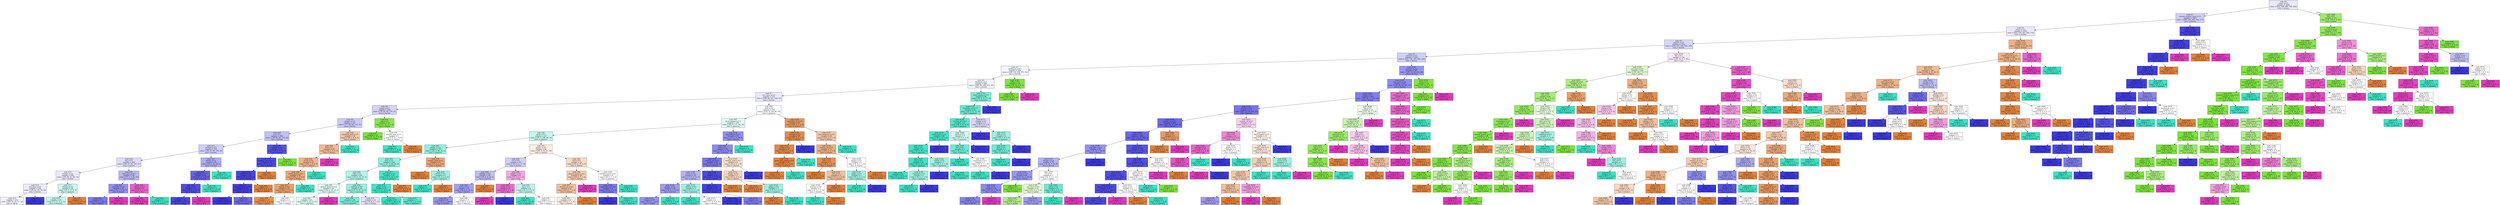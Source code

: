 digraph Tree {
node [shape=box, style="filled", color="black"] ;
0 [label=<node &#35;0<br/>cumin &le; 0.5<br/>samples = 2298<br/>value = [412, 568, 290, 769, 259]<br/>class = korean>, fillcolor="#e8e8fc"] ;
1 [label=<node &#35;1<br/>roasted_sesame_seed &le; 0.5<br/>samples = 1865<br/>value = [408, 229, 285, 766, 177]<br/>class = korean>, fillcolor="#cfcef9"] ;
0 -> 1 [labeldistance=2.5, labelangle=45, headlabel="True"] ;
2 [label=<node &#35;2<br/>starch &le; 0.5<br/>samples = 1633<br/>value = [403, 229, 281, 545, 175]<br/>class = korean>, fillcolor="#e8e8fc"] ;
1 -> 2 ;
3 [label=<node &#35;3<br/>cilantro &le; 0.5<br/>samples = 1422<br/>value = [259, 227, 266, 505, 165]<br/>class = korean>, fillcolor="#d7d6fa"] ;
2 -> 3 ;
4 [label=<node &#35;4<br/>cayenne &le; 0.5<br/>samples = 1263<br/>value = [224, 176, 257, 504, 102]<br/>class = korean>, fillcolor="#cfcef9"] ;
3 -> 4 ;
5 [label=<node &#35;5<br/>cardamom &le; 0.5<br/>samples = 876<br/>value = [188, 123, 238, 273, 54]<br/>class = korean>, fillcolor="#f4f4fe"] ;
4 -> 5 ;
6 [label=<node &#35;6<br/>seaweed &le; 0.5<br/>samples = 842<br/>value = [188, 90, 238, 273, 53]<br/>class = korean>, fillcolor="#f4f4fd"] ;
5 -> 6 ;
7 [label=<node &#35;7<br/>soy_sauce &le; 0.5<br/>samples = 774<br/>value = [188, 90, 187, 256, 53]<br/>class = korean>, fillcolor="#e8e8fc"] ;
6 -> 7 ;
8 [label=<node &#35;8<br/>yogurt &le; 0.5<br/>samples = 444<br/>value = [78, 90, 69, 170, 37]<br/>class = korean>, fillcolor="#d3d2f9"] ;
7 -> 8 ;
9 [label=<node &#35;9<br/>pepper &le; 0.5<br/>samples = 421<br/>value = [77, 69, 68, 170, 37]<br/>class = korean>, fillcolor="#cac9f8"] ;
8 -> 9 ;
10 [label=<node &#35;10<br/>nut &le; 0.5<br/>samples = 389<br/>value = [59, 68, 60, 170, 32]<br/>class = korean>, fillcolor="#c1c0f7"] ;
9 -> 10 ;
11 [label=<node &#35;11<br/>soybean &le; 0.5<br/>samples = 353<br/>value = [56, 67, 60, 138, 32]<br/>class = korean>, fillcolor="#cfcef9"] ;
10 -> 11 ;
12 [label=<node &#35;12<br/>fish &le; 0.5<br/>samples = 308<br/>value = [56, 67, 44, 110, 31]<br/>class = korean>, fillcolor="#dcdcfa"] ;
11 -> 12 ;
13 [label=<node &#35;13<br/>vinegar &le; 0.5<br/>samples = 268<br/>value = [54, 66, 41, 88, 19]<br/>class = korean>, fillcolor="#eae9fc"] ;
12 -> 13 ;
14 [label=<node &#35;14<br/>red_bean &le; 0.5<br/>samples = 230<br/>value = [50, 61, 24, 79, 16]<br/>class = korean>, fillcolor="#eaeafc"] ;
13 -> 14 ;
15 [label=<node &#35;15<br/>samples = 222<br/>value = [50, 61, 24, 71, 16]<br/>class = korean>, fillcolor="#f3f3fd"] ;
14 -> 15 ;
16 [label=<node &#35;16<br/>samples = 8<br/>value = [0, 0, 0, 8, 0]<br/>class = korean>, fillcolor="#3c39e5"] ;
14 -> 16 ;
17 [label=<node &#35;17<br/>chicken &le; 0.5<br/>samples = 38<br/>value = [4, 5, 17, 9, 3]<br/>class = japanese>, fillcolor="#c8f8ef"] ;
13 -> 17 ;
18 [label=<node &#35;18<br/>samples = 35<br/>value = [1, 5, 17, 9, 3]<br/>class = japanese>, fillcolor="#c2f7ed"] ;
17 -> 18 ;
19 [label=<node &#35;19<br/>samples = 3<br/>value = [3, 0, 0, 0, 0]<br/>class = chinese>, fillcolor="#e58139"] ;
17 -> 19 ;
20 [label=<node &#35;20<br/>lime_juice &le; 0.5<br/>samples = 40<br/>value = [2, 1, 3, 22, 12]<br/>class = korean>, fillcolor="#b9b8f6"] ;
12 -> 20 ;
21 [label=<node &#35;21<br/>coriander &le; 0.5<br/>samples = 34<br/>value = [2, 1, 2, 22, 7]<br/>class = korean>, fillcolor="#9391f1"] ;
20 -> 21 ;
22 [label=<node &#35;22<br/>samples = 31<br/>value = [2, 1, 2, 22, 4]<br/>class = korean>, fillcolor="#7d7bee"] ;
21 -> 22 ;
23 [label=<node &#35;23<br/>samples = 3<br/>value = [0, 0, 0, 0, 3]<br/>class = thai>, fillcolor="#e539c0"] ;
21 -> 23 ;
24 [label=<node &#35;24<br/>salmon &le; 0.5<br/>samples = 6<br/>value = [0, 0, 1, 0, 5]<br/>class = thai>, fillcolor="#ea61cd"] ;
20 -> 24 ;
25 [label=<node &#35;25<br/>samples = 5<br/>value = [0, 0, 0, 0, 5]<br/>class = thai>, fillcolor="#e539c0"] ;
24 -> 25 ;
26 [label=<node &#35;26<br/>samples = 1<br/>value = [0, 0, 1, 0, 0]<br/>class = japanese>, fillcolor="#39e5c5"] ;
24 -> 26 ;
27 [label=<node &#35;27<br/>barley &le; 0.5<br/>samples = 45<br/>value = [0, 0, 16, 28, 1]<br/>class = korean>, fillcolor="#aeadf4"] ;
11 -> 27 ;
28 [label=<node &#35;28<br/>enokidake &le; 0.5<br/>samples = 34<br/>value = [0, 0, 5, 28, 1]<br/>class = korean>, fillcolor="#6462ea"] ;
27 -> 28 ;
29 [label=<node &#35;29<br/>radish &le; 0.5<br/>samples = 31<br/>value = [0, 0, 2, 28, 1]<br/>class = korean>, fillcolor="#504de8"] ;
28 -> 29 ;
30 [label=<node &#35;30<br/>samples = 30<br/>value = [0, 0, 2, 28, 0]<br/>class = korean>, fillcolor="#4a47e7"] ;
29 -> 30 ;
31 [label=<node &#35;31<br/>samples = 1<br/>value = [0, 0, 0, 0, 1]<br/>class = thai>, fillcolor="#e539c0"] ;
29 -> 31 ;
32 [label=<node &#35;32<br/>samples = 3<br/>value = [0, 0, 3, 0, 0]<br/>class = japanese>, fillcolor="#39e5c5"] ;
28 -> 32 ;
33 [label=<node &#35;33<br/>samples = 11<br/>value = [0, 0, 11, 0, 0]<br/>class = japanese>, fillcolor="#39e5c5"] ;
27 -> 33 ;
34 [label=<node &#35;34<br/>cashew &le; 0.5<br/>samples = 36<br/>value = [3, 1, 0, 32, 0]<br/>class = korean>, fillcolor="#5451e8"] ;
10 -> 34 ;
35 [label=<node &#35;35<br/>cheddar_cheese &le; 0.5<br/>samples = 35<br/>value = [3, 0, 0, 32, 0]<br/>class = korean>, fillcolor="#4e4ce7"] ;
34 -> 35 ;
36 [label=<node &#35;36<br/>shellfish &le; 0.5<br/>samples = 34<br/>value = [2, 0, 0, 32, 0]<br/>class = korean>, fillcolor="#4845e7"] ;
35 -> 36 ;
37 [label=<node &#35;37<br/>cane_molasses &le; 0.5<br/>samples = 33<br/>value = [1, 0, 0, 32, 0]<br/>class = korean>, fillcolor="#423fe6"] ;
36 -> 37 ;
38 [label=<node &#35;38<br/>samples = 28<br/>value = [0, 0, 0, 28, 0]<br/>class = korean>, fillcolor="#3c39e5"] ;
37 -> 38 ;
39 [label=<node &#35;39<br/>samples = 5<br/>value = [1, 0, 0, 4, 0]<br/>class = korean>, fillcolor="#6d6aec"] ;
37 -> 39 ;
40 [label=<node &#35;40<br/>samples = 1<br/>value = [1, 0, 0, 0, 0]<br/>class = chinese>, fillcolor="#e58139"] ;
36 -> 40 ;
41 [label=<node &#35;41<br/>samples = 1<br/>value = [1, 0, 0, 0, 0]<br/>class = chinese>, fillcolor="#e58139"] ;
35 -> 41 ;
42 [label=<node &#35;42<br/>samples = 1<br/>value = [0, 1, 0, 0, 0]<br/>class = indian>, fillcolor="#7be539"] ;
34 -> 42 ;
43 [label=<node &#35;43<br/>mandarin_peel &le; 0.5<br/>samples = 32<br/>value = [18, 1, 8, 0, 5]<br/>class = chinese>, fillcolor="#f4caac"] ;
9 -> 43 ;
44 [label=<node &#35;44<br/>fish &le; 0.5<br/>samples = 29<br/>value = [18, 1, 5, 0, 5]<br/>class = chinese>, fillcolor="#f1bb94"] ;
43 -> 44 ;
45 [label=<node &#35;45<br/>bread &le; 0.5<br/>samples = 27<br/>value = [18, 1, 5, 0, 3]<br/>class = chinese>, fillcolor="#f0b58a"] ;
44 -> 45 ;
46 [label=<node &#35;46<br/>lemon_juice &le; 0.5<br/>samples = 25<br/>value = [18, 1, 3, 0, 3]<br/>class = chinese>, fillcolor="#eda978"] ;
45 -> 46 ;
47 [label=<node &#35;47<br/>tomato &le; 0.5<br/>samples = 23<br/>value = [18, 1, 1, 0, 3]<br/>class = chinese>, fillcolor="#eca06a"] ;
46 -> 47 ;
48 [label=<node &#35;48<br/>samples = 19<br/>value = [17, 0, 0, 0, 2]<br/>class = chinese>, fillcolor="#e89050"] ;
47 -> 48 ;
49 [label=<node &#35;49<br/>samples = 4<br/>value = [1, 1, 1, 0, 1]<br/>class = chinese>, fillcolor="#ffffff"] ;
47 -> 49 ;
50 [label=<node &#35;50<br/>samples = 2<br/>value = [0, 0, 2, 0, 0]<br/>class = japanese>, fillcolor="#39e5c5"] ;
46 -> 50 ;
51 [label=<node &#35;51<br/>samples = 2<br/>value = [0, 0, 2, 0, 0]<br/>class = japanese>, fillcolor="#39e5c5"] ;
45 -> 51 ;
52 [label=<node &#35;52<br/>samples = 2<br/>value = [0, 0, 0, 0, 2]<br/>class = thai>, fillcolor="#e539c0"] ;
44 -> 52 ;
53 [label=<node &#35;53<br/>samples = 3<br/>value = [0, 0, 3, 0, 0]<br/>class = japanese>, fillcolor="#39e5c5"] ;
43 -> 53 ;
54 [label=<node &#35;54<br/>egg &le; 0.5<br/>samples = 23<br/>value = [1, 21, 1, 0, 0]<br/>class = indian>, fillcolor="#87e74b"] ;
8 -> 54 ;
55 [label=<node &#35;55<br/>samples = 21<br/>value = [0, 21, 0, 0, 0]<br/>class = indian>, fillcolor="#7be539"] ;
54 -> 55 ;
56 [label=<node &#35;56<br/>sesame_seed &le; 0.5<br/>samples = 2<br/>value = [1, 0, 1, 0, 0]<br/>class = chinese>, fillcolor="#ffffff"] ;
54 -> 56 ;
57 [label=<node &#35;57<br/>samples = 1<br/>value = [0, 0, 1, 0, 0]<br/>class = japanese>, fillcolor="#39e5c5"] ;
56 -> 57 ;
58 [label=<node &#35;58<br/>samples = 1<br/>value = [1, 0, 0, 0, 0]<br/>class = chinese>, fillcolor="#e58139"] ;
56 -> 58 ;
59 [label=<node &#35;59<br/>pork &le; 0.5<br/>samples = 330<br/>value = [110, 0, 118, 86, 16]<br/>class = japanese>, fillcolor="#f8fefd"] ;
7 -> 59 ;
60 [label=<node &#35;60<br/>black_pepper &le; 0.5<br/>samples = 276<br/>value = [65, 0, 111, 84, 16]<br/>class = japanese>, fillcolor="#e3fbf7"] ;
59 -> 60 ;
61 [label=<node &#35;61<br/>garlic &le; 0.5<br/>samples = 217<br/>value = [53, 0, 102, 46, 16]<br/>class = japanese>, fillcolor="#c4f7ee"] ;
60 -> 61 ;
62 [label=<node &#35;62<br/>pepper &le; 0.5<br/>samples = 137<br/>value = [24, 0, 86, 25, 2]<br/>class = japanese>, fillcolor="#93f1df"] ;
61 -> 62 ;
63 [label=<node &#35;63<br/>wine &le; 0.5<br/>samples = 128<br/>value = [17, 0, 84, 25, 2]<br/>class = japanese>, fillcolor="#8ef0de"] ;
62 -> 63 ;
64 [label=<node &#35;64<br/>sake &le; 0.5<br/>samples = 94<br/>value = [15, 0, 52, 25, 2]<br/>class = japanese>, fillcolor="#b2f5e8"] ;
63 -> 64 ;
65 [label=<node &#35;65<br/>peanut_butter &le; 0.5<br/>samples = 45<br/>value = [14, 0, 19, 10, 2]<br/>class = japanese>, fillcolor="#dffbf6"] ;
64 -> 65 ;
66 [label=<node &#35;66<br/>samples = 43<br/>value = [14, 0, 19, 10, 0]<br/>class = japanese>, fillcolor="#ddfbf5"] ;
65 -> 66 ;
67 [label=<node &#35;67<br/>samples = 2<br/>value = [0, 0, 0, 0, 2]<br/>class = thai>, fillcolor="#e539c0"] ;
65 -> 67 ;
68 [label=<node &#35;68<br/>soybean &le; 0.5<br/>samples = 49<br/>value = [1, 0, 33, 15, 0]<br/>class = japanese>, fillcolor="#96f1e0"] ;
64 -> 68 ;
69 [label=<node &#35;69<br/>samples = 36<br/>value = [1, 0, 27, 8, 0]<br/>class = japanese>, fillcolor="#79edd8"] ;
68 -> 69 ;
70 [label=<node &#35;70<br/>samples = 13<br/>value = [0, 0, 6, 7, 0]<br/>class = korean>, fillcolor="#e3e3fb"] ;
68 -> 70 ;
71 [label=<node &#35;71<br/>star_anise &le; 0.5<br/>samples = 34<br/>value = [2, 0, 32, 0, 0]<br/>class = japanese>, fillcolor="#45e7c9"] ;
63 -> 71 ;
72 [label=<node &#35;72<br/>ginger &le; 0.5<br/>samples = 33<br/>value = [1, 0, 32, 0, 0]<br/>class = japanese>, fillcolor="#3fe6c7"] ;
71 -> 72 ;
73 [label=<node &#35;73<br/>samples = 26<br/>value = [0, 0, 26, 0, 0]<br/>class = japanese>, fillcolor="#39e5c5"] ;
72 -> 73 ;
74 [label=<node &#35;74<br/>samples = 7<br/>value = [1, 0, 6, 0, 0]<br/>class = japanese>, fillcolor="#5ae9cf"] ;
72 -> 74 ;
75 [label=<node &#35;75<br/>samples = 1<br/>value = [1, 0, 0, 0, 0]<br/>class = chinese>, fillcolor="#e58139"] ;
71 -> 75 ;
76 [label=<node &#35;76<br/>sesame_seed &le; 0.5<br/>samples = 9<br/>value = [7, 0, 2, 0, 0]<br/>class = chinese>, fillcolor="#eca572"] ;
62 -> 76 ;
77 [label=<node &#35;77<br/>samples = 6<br/>value = [6, 0, 0, 0, 0]<br/>class = chinese>, fillcolor="#e58139"] ;
76 -> 77 ;
78 [label=<node &#35;78<br/>sherry &le; 0.5<br/>samples = 3<br/>value = [1, 0, 2, 0, 0]<br/>class = japanese>, fillcolor="#9cf2e2"] ;
76 -> 78 ;
79 [label=<node &#35;79<br/>samples = 2<br/>value = [0, 0, 2, 0, 0]<br/>class = japanese>, fillcolor="#39e5c5"] ;
78 -> 79 ;
80 [label=<node &#35;80<br/>samples = 1<br/>value = [1, 0, 0, 0, 0]<br/>class = chinese>, fillcolor="#e58139"] ;
78 -> 80 ;
81 [label=<node &#35;81<br/>ginger &le; 0.5<br/>samples = 80<br/>value = [29, 0, 16, 21, 14]<br/>class = chinese>, fillcolor="#fbeee4"] ;
61 -> 81 ;
82 [label=<node &#35;82<br/>rice &le; 0.5<br/>samples = 39<br/>value = [10, 0, 6, 17, 6]<br/>class = korean>, fillcolor="#d0cff9"] ;
81 -> 82 ;
83 [label=<node &#35;83<br/>cabbage &le; 0.5<br/>samples = 30<br/>value = [9, 0, 4, 16, 1]<br/>class = korean>, fillcolor="#bebdf6"] ;
82 -> 83 ;
84 [label=<node &#35;84<br/>honey &le; 0.5<br/>samples = 27<br/>value = [6, 0, 4, 16, 1]<br/>class = korean>, fillcolor="#a2a1f3"] ;
83 -> 84 ;
85 [label=<node &#35;85<br/>samples = 25<br/>value = [6, 0, 3, 16, 0]<br/>class = korean>, fillcolor="#9897f1"] ;
84 -> 85 ;
86 [label=<node &#35;86<br/>samples = 2<br/>value = [0, 0, 1, 0, 1]<br/>class = japanese>, fillcolor="#ffffff"] ;
84 -> 86 ;
87 [label=<node &#35;87<br/>samples = 3<br/>value = [3, 0, 0, 0, 0]<br/>class = chinese>, fillcolor="#e58139"] ;
83 -> 87 ;
88 [label=<node &#35;88<br/>pepper &le; 0.5<br/>samples = 9<br/>value = [1, 0, 2, 1, 5]<br/>class = thai>, fillcolor="#f4aae4"] ;
82 -> 88 ;
89 [label=<node &#35;89<br/>oyster &le; 0.5<br/>samples = 5<br/>value = [0, 0, 0, 1, 4]<br/>class = thai>, fillcolor="#ec6ad0"] ;
88 -> 89 ;
90 [label=<node &#35;90<br/>samples = 4<br/>value = [0, 0, 0, 0, 4]<br/>class = thai>, fillcolor="#e539c0"] ;
89 -> 90 ;
91 [label=<node &#35;91<br/>samples = 1<br/>value = [0, 0, 0, 1, 0]<br/>class = korean>, fillcolor="#3c39e5"] ;
89 -> 91 ;
92 [label=<node &#35;92<br/>egg &le; 0.5<br/>samples = 4<br/>value = [1, 0, 2, 0, 1]<br/>class = japanese>, fillcolor="#bdf6ec"] ;
88 -> 92 ;
93 [label=<node &#35;93<br/>samples = 2<br/>value = [0, 0, 2, 0, 0]<br/>class = japanese>, fillcolor="#39e5c5"] ;
92 -> 93 ;
94 [label=<node &#35;94<br/>samples = 2<br/>value = [1, 0, 0, 0, 1]<br/>class = chinese>, fillcolor="#ffffff"] ;
92 -> 94 ;
95 [label=<node &#35;95<br/>beef &le; 0.5<br/>samples = 41<br/>value = [19, 0, 10, 4, 8]<br/>class = chinese>, fillcolor="#f7dac6"] ;
81 -> 95 ;
96 [label=<node &#35;96<br/>peanut_butter &le; 0.5<br/>samples = 35<br/>value = [19, 0, 7, 1, 8]<br/>class = chinese>, fillcolor="#f4ccae"] ;
95 -> 96 ;
97 [label=<node &#35;97<br/>sesame_oil &le; 0.5<br/>samples = 31<br/>value = [19, 0, 7, 1, 4]<br/>class = chinese>, fillcolor="#f2c09c"] ;
96 -> 97 ;
98 [label=<node &#35;98<br/>samples = 21<br/>value = [9, 0, 7, 1, 4]<br/>class = chinese>, fillcolor="#fbede3"] ;
97 -> 98 ;
99 [label=<node &#35;99<br/>samples = 10<br/>value = [10, 0, 0, 0, 0]<br/>class = chinese>, fillcolor="#e58139"] ;
97 -> 99 ;
100 [label=<node &#35;100<br/>samples = 4<br/>value = [0, 0, 0, 0, 4]<br/>class = thai>, fillcolor="#e539c0"] ;
96 -> 100 ;
101 [label=<node &#35;101<br/>chicken_broth &le; 0.5<br/>samples = 6<br/>value = [0, 0, 3, 3, 0]<br/>class = japanese>, fillcolor="#ffffff"] ;
95 -> 101 ;
102 [label=<node &#35;102<br/>vegetable_oil &le; 0.5<br/>samples = 4<br/>value = [0, 0, 1, 3, 0]<br/>class = korean>, fillcolor="#7d7bee"] ;
101 -> 102 ;
103 [label=<node &#35;103<br/>samples = 3<br/>value = [0, 0, 0, 3, 0]<br/>class = korean>, fillcolor="#3c39e5"] ;
102 -> 103 ;
104 [label=<node &#35;104<br/>samples = 1<br/>value = [0, 0, 1, 0, 0]<br/>class = japanese>, fillcolor="#39e5c5"] ;
102 -> 104 ;
105 [label=<node &#35;105<br/>samples = 2<br/>value = [0, 0, 2, 0, 0]<br/>class = japanese>, fillcolor="#39e5c5"] ;
101 -> 105 ;
106 [label=<node &#35;106<br/>katsuobushi &le; 0.5<br/>samples = 59<br/>value = [12, 0, 9, 38, 0]<br/>class = korean>, fillcolor="#9391f1"] ;
60 -> 106 ;
107 [label=<node &#35;107<br/>wine &le; 0.5<br/>samples = 56<br/>value = [12, 0, 6, 38, 0]<br/>class = korean>, fillcolor="#8c8af0"] ;
106 -> 107 ;
108 [label=<node &#35;108<br/>sesame_oil &le; 0.5<br/>samples = 50<br/>value = [9, 0, 4, 37, 0]<br/>class = korean>, fillcolor="#7a78ed"] ;
107 -> 108 ;
109 [label=<node &#35;109<br/>carrot &le; 0.5<br/>samples = 25<br/>value = [7, 0, 4, 14, 0]<br/>class = korean>, fillcolor="#b3b2f5"] ;
108 -> 109 ;
110 [label=<node &#35;110<br/>pepper &le; 0.5<br/>samples = 20<br/>value = [6, 0, 1, 13, 0]<br/>class = korean>, fillcolor="#9d9cf2"] ;
109 -> 110 ;
111 [label=<node &#35;111<br/>samples = 19<br/>value = [6, 0, 0, 13, 0]<br/>class = korean>, fillcolor="#9694f1"] ;
110 -> 111 ;
112 [label=<node &#35;112<br/>samples = 1<br/>value = [0, 0, 1, 0, 0]<br/>class = japanese>, fillcolor="#39e5c5"] ;
110 -> 112 ;
113 [label=<node &#35;113<br/>chicken &le; 0.5<br/>samples = 5<br/>value = [1, 0, 3, 1, 0]<br/>class = japanese>, fillcolor="#9cf2e2"] ;
109 -> 113 ;
114 [label=<node &#35;114<br/>samples = 3<br/>value = [0, 0, 3, 0, 0]<br/>class = japanese>, fillcolor="#39e5c5"] ;
113 -> 114 ;
115 [label=<node &#35;115<br/>samples = 2<br/>value = [1, 0, 0, 1, 0]<br/>class = chinese>, fillcolor="#ffffff"] ;
113 -> 115 ;
116 [label=<node &#35;116<br/>leek &le; 0.5<br/>samples = 25<br/>value = [2, 0, 0, 23, 0]<br/>class = korean>, fillcolor="#4d4ae7"] ;
108 -> 116 ;
117 [label=<node &#35;117<br/>shiitake &le; 0.5<br/>samples = 24<br/>value = [1, 0, 0, 23, 0]<br/>class = korean>, fillcolor="#4442e6"] ;
116 -> 117 ;
118 [label=<node &#35;118<br/>samples = 20<br/>value = [0, 0, 0, 20, 0]<br/>class = korean>, fillcolor="#3c39e5"] ;
117 -> 118 ;
119 [label=<node &#35;119<br/>samples = 4<br/>value = [1, 0, 0, 3, 0]<br/>class = korean>, fillcolor="#7d7bee"] ;
117 -> 119 ;
120 [label=<node &#35;120<br/>samples = 1<br/>value = [1, 0, 0, 0, 0]<br/>class = chinese>, fillcolor="#e58139"] ;
116 -> 120 ;
121 [label=<node &#35;121<br/>sesame_seed &le; 0.5<br/>samples = 6<br/>value = [3, 0, 2, 1, 0]<br/>class = chinese>, fillcolor="#f8e0ce"] ;
107 -> 121 ;
122 [label=<node &#35;122<br/>vinegar &le; 0.5<br/>samples = 5<br/>value = [3, 0, 2, 0, 0]<br/>class = chinese>, fillcolor="#f6d5bd"] ;
121 -> 122 ;
123 [label=<node &#35;123<br/>samples = 2<br/>value = [2, 0, 0, 0, 0]<br/>class = chinese>, fillcolor="#e58139"] ;
122 -> 123 ;
124 [label=<node &#35;124<br/>ginger &le; 0.5<br/>samples = 3<br/>value = [1, 0, 2, 0, 0]<br/>class = japanese>, fillcolor="#9cf2e2"] ;
122 -> 124 ;
125 [label=<node &#35;125<br/>samples = 1<br/>value = [1, 0, 0, 0, 0]<br/>class = chinese>, fillcolor="#e58139"] ;
124 -> 125 ;
126 [label=<node &#35;126<br/>samples = 2<br/>value = [0, 0, 2, 0, 0]<br/>class = japanese>, fillcolor="#39e5c5"] ;
124 -> 126 ;
127 [label=<node &#35;127<br/>samples = 1<br/>value = [0, 0, 0, 1, 0]<br/>class = korean>, fillcolor="#3c39e5"] ;
121 -> 127 ;
128 [label=<node &#35;128<br/>samples = 3<br/>value = [0, 0, 3, 0, 0]<br/>class = japanese>, fillcolor="#39e5c5"] ;
106 -> 128 ;
129 [label=<node &#35;129<br/>vegetable_oil &le; 0.5<br/>samples = 54<br/>value = [45, 0, 7, 2, 0]<br/>class = chinese>, fillcolor="#ea995f"] ;
59 -> 129 ;
130 [label=<node &#35;130<br/>mustard &le; 0.5<br/>samples = 38<br/>value = [35, 0, 2, 1, 0]<br/>class = chinese>, fillcolor="#e78c4a"] ;
129 -> 130 ;
131 [label=<node &#35;131<br/>radish &le; 0.5<br/>samples = 37<br/>value = [35, 0, 2, 0, 0]<br/>class = chinese>, fillcolor="#e68844"] ;
130 -> 131 ;
132 [label=<node &#35;132<br/>green_bell_pepper &le; 0.5<br/>samples = 36<br/>value = [35, 0, 1, 0, 0]<br/>class = chinese>, fillcolor="#e6853f"] ;
131 -> 132 ;
133 [label=<node &#35;133<br/>samples = 35<br/>value = [35, 0, 0, 0, 0]<br/>class = chinese>, fillcolor="#e58139"] ;
132 -> 133 ;
134 [label=<node &#35;134<br/>samples = 1<br/>value = [0, 0, 1, 0, 0]<br/>class = japanese>, fillcolor="#39e5c5"] ;
132 -> 134 ;
135 [label=<node &#35;135<br/>samples = 1<br/>value = [0, 0, 1, 0, 0]<br/>class = japanese>, fillcolor="#39e5c5"] ;
131 -> 135 ;
136 [label=<node &#35;136<br/>samples = 1<br/>value = [0, 0, 0, 1, 0]<br/>class = korean>, fillcolor="#3c39e5"] ;
130 -> 136 ;
137 [label=<node &#35;137<br/>cane_molasses &le; 0.5<br/>samples = 16<br/>value = [10, 0, 5, 1, 0]<br/>class = chinese>, fillcolor="#f3c6a5"] ;
129 -> 137 ;
138 [label=<node &#35;138<br/>sesame_oil &le; 0.5<br/>samples = 14<br/>value = [10, 0, 3, 1, 0]<br/>class = chinese>, fillcolor="#eeaf81"] ;
137 -> 138 ;
139 [label=<node &#35;139<br/>sake &le; 0.5<br/>samples = 9<br/>value = [8, 0, 1, 0, 0]<br/>class = chinese>, fillcolor="#e89152"] ;
138 -> 139 ;
140 [label=<node &#35;140<br/>samples = 6<br/>value = [6, 0, 0, 0, 0]<br/>class = chinese>, fillcolor="#e58139"] ;
139 -> 140 ;
141 [label=<node &#35;141<br/>nira &le; 0.5<br/>samples = 3<br/>value = [2, 0, 1, 0, 0]<br/>class = chinese>, fillcolor="#f2c09c"] ;
139 -> 141 ;
142 [label=<node &#35;142<br/>mustard &le; 0.5<br/>samples = 2<br/>value = [1, 0, 1, 0, 0]<br/>class = chinese>, fillcolor="#ffffff"] ;
141 -> 142 ;
143 [label=<node &#35;143<br/>samples = 1<br/>value = [0, 0, 1, 0, 0]<br/>class = japanese>, fillcolor="#39e5c5"] ;
142 -> 143 ;
144 [label=<node &#35;144<br/>samples = 1<br/>value = [1, 0, 0, 0, 0]<br/>class = chinese>, fillcolor="#e58139"] ;
142 -> 144 ;
145 [label=<node &#35;145<br/>samples = 1<br/>value = [1, 0, 0, 0, 0]<br/>class = chinese>, fillcolor="#e58139"] ;
141 -> 145 ;
146 [label=<node &#35;146<br/>pepper &le; 0.5<br/>samples = 5<br/>value = [2, 0, 2, 1, 0]<br/>class = chinese>, fillcolor="#ffffff"] ;
138 -> 146 ;
147 [label=<node &#35;147<br/>ginger &le; 0.5<br/>samples = 3<br/>value = [0, 0, 2, 1, 0]<br/>class = japanese>, fillcolor="#9cf2e2"] ;
146 -> 147 ;
148 [label=<node &#35;148<br/>samples = 2<br/>value = [0, 0, 2, 0, 0]<br/>class = japanese>, fillcolor="#39e5c5"] ;
147 -> 148 ;
149 [label=<node &#35;149<br/>samples = 1<br/>value = [0, 0, 0, 1, 0]<br/>class = korean>, fillcolor="#3c39e5"] ;
147 -> 149 ;
150 [label=<node &#35;150<br/>samples = 2<br/>value = [2, 0, 0, 0, 0]<br/>class = chinese>, fillcolor="#e58139"] ;
146 -> 150 ;
151 [label=<node &#35;151<br/>samples = 2<br/>value = [0, 0, 2, 0, 0]<br/>class = japanese>, fillcolor="#39e5c5"] ;
137 -> 151 ;
152 [label=<node &#35;152<br/>black_pepper &le; 0.5<br/>samples = 68<br/>value = [0, 0, 51, 17, 0]<br/>class = japanese>, fillcolor="#7beed8"] ;
6 -> 152 ;
153 [label=<node &#35;153<br/>vegetable_oil &le; 0.5<br/>samples = 62<br/>value = [0, 0, 51, 11, 0]<br/>class = japanese>, fillcolor="#64ebd2"] ;
152 -> 153 ;
154 [label=<node &#35;154<br/>sesame_oil &le; 0.5<br/>samples = 53<br/>value = [0, 0, 47, 6, 0]<br/>class = japanese>, fillcolor="#52e8cc"] ;
153 -> 154 ;
155 [label=<node &#35;155<br/>black_bean &le; 0.5<br/>samples = 46<br/>value = [0, 0, 43, 3, 0]<br/>class = japanese>, fillcolor="#47e7c9"] ;
154 -> 155 ;
156 [label=<node &#35;156<br/>kelp &le; 0.5<br/>samples = 45<br/>value = [0, 0, 43, 2, 0]<br/>class = japanese>, fillcolor="#42e6c8"] ;
155 -> 156 ;
157 [label=<node &#35;157<br/>tuna &le; 0.5<br/>samples = 42<br/>value = [0, 0, 41, 1, 0]<br/>class = japanese>, fillcolor="#3ee6c6"] ;
156 -> 157 ;
158 [label=<node &#35;158<br/>samples = 39<br/>value = [0, 0, 39, 0, 0]<br/>class = japanese>, fillcolor="#39e5c5"] ;
157 -> 158 ;
159 [label=<node &#35;159<br/>vegetable &le; 0.5<br/>samples = 3<br/>value = [0, 0, 2, 1, 0]<br/>class = japanese>, fillcolor="#9cf2e2"] ;
157 -> 159 ;
160 [label=<node &#35;160<br/>samples = 2<br/>value = [0, 0, 2, 0, 0]<br/>class = japanese>, fillcolor="#39e5c5"] ;
159 -> 160 ;
161 [label=<node &#35;161<br/>samples = 1<br/>value = [0, 0, 0, 1, 0]<br/>class = korean>, fillcolor="#3c39e5"] ;
159 -> 161 ;
162 [label=<node &#35;162<br/>radish &le; 0.5<br/>samples = 3<br/>value = [0, 0, 2, 1, 0]<br/>class = japanese>, fillcolor="#9cf2e2"] ;
156 -> 162 ;
163 [label=<node &#35;163<br/>samples = 1<br/>value = [0, 0, 0, 1, 0]<br/>class = korean>, fillcolor="#3c39e5"] ;
162 -> 163 ;
164 [label=<node &#35;164<br/>samples = 2<br/>value = [0, 0, 2, 0, 0]<br/>class = japanese>, fillcolor="#39e5c5"] ;
162 -> 164 ;
165 [label=<node &#35;165<br/>samples = 1<br/>value = [0, 0, 0, 1, 0]<br/>class = korean>, fillcolor="#3c39e5"] ;
155 -> 165 ;
166 [label=<node &#35;166<br/>garlic &le; 0.5<br/>samples = 7<br/>value = [0, 0, 4, 3, 0]<br/>class = japanese>, fillcolor="#cef8f0"] ;
154 -> 166 ;
167 [label=<node &#35;167<br/>rice &le; 0.5<br/>samples = 5<br/>value = [0, 0, 4, 1, 0]<br/>class = japanese>, fillcolor="#6aecd4"] ;
166 -> 167 ;
168 [label=<node &#35;168<br/>samples = 3<br/>value = [0, 0, 3, 0, 0]<br/>class = japanese>, fillcolor="#39e5c5"] ;
167 -> 168 ;
169 [label=<node &#35;169<br/>mushroom &le; 0.5<br/>samples = 2<br/>value = [0, 0, 1, 1, 0]<br/>class = japanese>, fillcolor="#ffffff"] ;
167 -> 169 ;
170 [label=<node &#35;170<br/>samples = 1<br/>value = [0, 0, 1, 0, 0]<br/>class = japanese>, fillcolor="#39e5c5"] ;
169 -> 170 ;
171 [label=<node &#35;171<br/>samples = 1<br/>value = [0, 0, 0, 1, 0]<br/>class = korean>, fillcolor="#3c39e5"] ;
169 -> 171 ;
172 [label=<node &#35;172<br/>samples = 2<br/>value = [0, 0, 0, 2, 0]<br/>class = korean>, fillcolor="#3c39e5"] ;
166 -> 172 ;
173 [label=<node &#35;173<br/>vinegar &le; 0.5<br/>samples = 9<br/>value = [0, 0, 4, 5, 0]<br/>class = korean>, fillcolor="#d8d7fa"] ;
153 -> 173 ;
174 [label=<node &#35;174<br/>samples = 3<br/>value = [0, 0, 0, 3, 0]<br/>class = korean>, fillcolor="#3c39e5"] ;
173 -> 174 ;
175 [label=<node &#35;175<br/>cider &le; 0.5<br/>samples = 6<br/>value = [0, 0, 4, 2, 0]<br/>class = japanese>, fillcolor="#9cf2e2"] ;
173 -> 175 ;
176 [label=<node &#35;176<br/>ham &le; 0.5<br/>samples = 5<br/>value = [0, 0, 4, 1, 0]<br/>class = japanese>, fillcolor="#6aecd4"] ;
175 -> 176 ;
177 [label=<node &#35;177<br/>samples = 4<br/>value = [0, 0, 4, 0, 0]<br/>class = japanese>, fillcolor="#39e5c5"] ;
176 -> 177 ;
178 [label=<node &#35;178<br/>samples = 1<br/>value = [0, 0, 0, 1, 0]<br/>class = korean>, fillcolor="#3c39e5"] ;
176 -> 178 ;
179 [label=<node &#35;179<br/>samples = 1<br/>value = [0, 0, 0, 1, 0]<br/>class = korean>, fillcolor="#3c39e5"] ;
175 -> 179 ;
180 [label=<node &#35;180<br/>samples = 6<br/>value = [0, 0, 0, 6, 0]<br/>class = korean>, fillcolor="#3c39e5"] ;
152 -> 180 ;
181 [label=<node &#35;181<br/>coffee &le; 0.5<br/>samples = 34<br/>value = [0, 33, 0, 0, 1]<br/>class = indian>, fillcolor="#7fe63f"] ;
5 -> 181 ;
182 [label=<node &#35;182<br/>samples = 33<br/>value = [0, 33, 0, 0, 0]<br/>class = indian>, fillcolor="#7be539"] ;
181 -> 182 ;
183 [label=<node &#35;183<br/>samples = 1<br/>value = [0, 0, 0, 0, 1]<br/>class = thai>, fillcolor="#e539c0"] ;
181 -> 183 ;
184 [label=<node &#35;184<br/>turmeric &le; 0.5<br/>samples = 387<br/>value = [36, 53, 19, 231, 48]<br/>class = korean>, fillcolor="#9795f1"] ;
4 -> 184 ;
185 [label=<node &#35;185<br/>lime_juice &le; 0.5<br/>samples = 363<br/>value = [36, 30, 19, 231, 47]<br/>class = korean>, fillcolor="#8d8cf0"] ;
184 -> 185 ;
186 [label=<node &#35;186<br/>tomato &le; 0.5<br/>samples = 340<br/>value = [34, 29, 17, 231, 29]<br/>class = korean>, fillcolor="#8180ee"] ;
185 -> 186 ;
187 [label=<node &#35;187<br/>chicken &le; 0.5<br/>samples = 317<br/>value = [31, 19, 16, 230, 21]<br/>class = korean>, fillcolor="#7775ed"] ;
186 -> 187 ;
188 [label=<node &#35;188<br/>peanut_oil &le; 0.5<br/>samples = 290<br/>value = [26, 19, 11, 224, 10]<br/>class = korean>, fillcolor="#6d6aec"] ;
187 -> 188 ;
189 [label=<node &#35;189<br/>scallion &le; 0.5<br/>samples = 284<br/>value = [21, 19, 11, 224, 9]<br/>class = korean>, fillcolor="#6866eb"] ;
188 -> 189 ;
190 [label=<node &#35;190<br/>vegetable &le; 0.5<br/>samples = 99<br/>value = [6, 18, 7, 62, 6]<br/>class = korean>, fillcolor="#9593f1"] ;
189 -> 190 ;
191 [label=<node &#35;191<br/>vinegar &le; 0.5<br/>samples = 79<br/>value = [6, 18, 7, 42, 6]<br/>class = korean>, fillcolor="#b2b1f5"] ;
190 -> 191 ;
192 [label=<node &#35;192<br/>coconut &le; 0.5<br/>samples = 62<br/>value = [3, 13, 2, 39, 5]<br/>class = korean>, fillcolor="#9896f1"] ;
191 -> 192 ;
193 [label=<node &#35;193<br/>lime &le; 0.5<br/>samples = 59<br/>value = [3, 10, 2, 39, 5]<br/>class = korean>, fillcolor="#8c8af0"] ;
192 -> 193 ;
194 [label=<node &#35;194<br/>samples = 57<br/>value = [3, 10, 2, 39, 3]<br/>class = korean>, fillcolor="#8785ef"] ;
193 -> 194 ;
195 [label=<node &#35;195<br/>samples = 2<br/>value = [0, 0, 0, 0, 2]<br/>class = thai>, fillcolor="#e539c0"] ;
193 -> 195 ;
196 [label=<node &#35;196<br/>samples = 3<br/>value = [0, 3, 0, 0, 0]<br/>class = indian>, fillcolor="#7be539"] ;
192 -> 196 ;
197 [label=<node &#35;197<br/>rice &le; 0.5<br/>samples = 17<br/>value = [3, 5, 5, 3, 1]<br/>class = indian>, fillcolor="#ffffff"] ;
191 -> 197 ;
198 [label=<node &#35;198<br/>soy_sauce &le; 0.5<br/>samples = 12<br/>value = [3, 5, 1, 3, 0]<br/>class = indian>, fillcolor="#e2f9d3"] ;
197 -> 198 ;
199 [label=<node &#35;199<br/>samples = 7<br/>value = [2, 5, 0, 0, 0]<br/>class = indian>, fillcolor="#b0ef88"] ;
198 -> 199 ;
200 [label=<node &#35;200<br/>samples = 5<br/>value = [1, 0, 1, 3, 0]<br/>class = korean>, fillcolor="#9e9cf2"] ;
198 -> 200 ;
201 [label=<node &#35;201<br/>honey &le; 0.5<br/>samples = 5<br/>value = [0, 0, 4, 0, 1]<br/>class = japanese>, fillcolor="#6aecd4"] ;
197 -> 201 ;
202 [label=<node &#35;202<br/>samples = 4<br/>value = [0, 0, 4, 0, 0]<br/>class = japanese>, fillcolor="#39e5c5"] ;
201 -> 202 ;
203 [label=<node &#35;203<br/>samples = 1<br/>value = [0, 0, 0, 0, 1]<br/>class = thai>, fillcolor="#e539c0"] ;
201 -> 203 ;
204 [label=<node &#35;204<br/>samples = 20<br/>value = [0, 0, 0, 20, 0]<br/>class = korean>, fillcolor="#3c39e5"] ;
190 -> 204 ;
205 [label=<node &#35;205<br/>peanut &le; 0.5<br/>samples = 185<br/>value = [15, 1, 4, 162, 3]<br/>class = korean>, fillcolor="#5654e9"] ;
189 -> 205 ;
206 [label=<node &#35;206<br/>mint &le; 0.5<br/>samples = 181<br/>value = [13, 1, 4, 162, 1]<br/>class = korean>, fillcolor="#524fe8"] ;
205 -> 206 ;
207 [label=<node &#35;207<br/>sherry &le; 0.5<br/>samples = 179<br/>value = [13, 0, 3, 162, 1]<br/>class = korean>, fillcolor="#504de8"] ;
206 -> 207 ;
208 [label=<node &#35;208<br/>peanut_butter &le; 0.5<br/>samples = 177<br/>value = [12, 0, 2, 162, 1]<br/>class = korean>, fillcolor="#4e4be7"] ;
207 -> 208 ;
209 [label=<node &#35;209<br/>samples = 176<br/>value = [12, 0, 2, 162, 0]<br/>class = korean>, fillcolor="#4d4ae7"] ;
208 -> 209 ;
210 [label=<node &#35;210<br/>samples = 1<br/>value = [0, 0, 0, 0, 1]<br/>class = thai>, fillcolor="#e539c0"] ;
208 -> 210 ;
211 [label=<node &#35;211<br/>honey &le; 0.5<br/>samples = 2<br/>value = [1, 0, 1, 0, 0]<br/>class = chinese>, fillcolor="#ffffff"] ;
207 -> 211 ;
212 [label=<node &#35;212<br/>samples = 1<br/>value = [1, 0, 0, 0, 0]<br/>class = chinese>, fillcolor="#e58139"] ;
211 -> 212 ;
213 [label=<node &#35;213<br/>samples = 1<br/>value = [0, 0, 1, 0, 0]<br/>class = japanese>, fillcolor="#39e5c5"] ;
211 -> 213 ;
214 [label=<node &#35;214<br/>olive_oil &le; 0.5<br/>samples = 2<br/>value = [0, 1, 1, 0, 0]<br/>class = indian>, fillcolor="#ffffff"] ;
206 -> 214 ;
215 [label=<node &#35;215<br/>samples = 1<br/>value = [0, 0, 1, 0, 0]<br/>class = japanese>, fillcolor="#39e5c5"] ;
214 -> 215 ;
216 [label=<node &#35;216<br/>samples = 1<br/>value = [0, 1, 0, 0, 0]<br/>class = indian>, fillcolor="#7be539"] ;
214 -> 216 ;
217 [label=<node &#35;217<br/>pork &le; 0.5<br/>samples = 4<br/>value = [2, 0, 0, 0, 2]<br/>class = chinese>, fillcolor="#ffffff"] ;
205 -> 217 ;
218 [label=<node &#35;218<br/>samples = 2<br/>value = [0, 0, 0, 0, 2]<br/>class = thai>, fillcolor="#e539c0"] ;
217 -> 218 ;
219 [label=<node &#35;219<br/>samples = 2<br/>value = [2, 0, 0, 0, 0]<br/>class = chinese>, fillcolor="#e58139"] ;
217 -> 219 ;
220 [label=<node &#35;220<br/>lime &le; 0.5<br/>samples = 6<br/>value = [5, 0, 0, 0, 1]<br/>class = chinese>, fillcolor="#ea9a61"] ;
188 -> 220 ;
221 [label=<node &#35;221<br/>samples = 5<br/>value = [5, 0, 0, 0, 0]<br/>class = chinese>, fillcolor="#e58139"] ;
220 -> 221 ;
222 [label=<node &#35;222<br/>samples = 1<br/>value = [0, 0, 0, 0, 1]<br/>class = thai>, fillcolor="#e539c0"] ;
220 -> 222 ;
223 [label=<node &#35;223<br/>sesame_oil &le; 0.5<br/>samples = 27<br/>value = [5, 0, 5, 6, 11]<br/>class = thai>, fillcolor="#f9d0f0"] ;
187 -> 223 ;
224 [label=<node &#35;224<br/>sake &le; 0.5<br/>samples = 12<br/>value = [0, 0, 2, 2, 8]<br/>class = thai>, fillcolor="#ef88d9"] ;
223 -> 224 ;
225 [label=<node &#35;225<br/>shiitake &le; 0.5<br/>samples = 10<br/>value = [0, 0, 1, 1, 8]<br/>class = thai>, fillcolor="#eb65ce"] ;
224 -> 225 ;
226 [label=<node &#35;226<br/>meat &le; 0.5<br/>samples = 9<br/>value = [0, 0, 0, 1, 8]<br/>class = thai>, fillcolor="#e852c8"] ;
225 -> 226 ;
227 [label=<node &#35;227<br/>samples = 8<br/>value = [0, 0, 0, 0, 8]<br/>class = thai>, fillcolor="#e539c0"] ;
226 -> 227 ;
228 [label=<node &#35;228<br/>samples = 1<br/>value = [0, 0, 0, 1, 0]<br/>class = korean>, fillcolor="#3c39e5"] ;
226 -> 228 ;
229 [label=<node &#35;229<br/>samples = 1<br/>value = [0, 0, 1, 0, 0]<br/>class = japanese>, fillcolor="#39e5c5"] ;
225 -> 229 ;
230 [label=<node &#35;230<br/>ginger &le; 0.5<br/>samples = 2<br/>value = [0, 0, 1, 1, 0]<br/>class = japanese>, fillcolor="#ffffff"] ;
224 -> 230 ;
231 [label=<node &#35;231<br/>samples = 1<br/>value = [0, 0, 0, 1, 0]<br/>class = korean>, fillcolor="#3c39e5"] ;
230 -> 231 ;
232 [label=<node &#35;232<br/>samples = 1<br/>value = [0, 0, 1, 0, 0]<br/>class = japanese>, fillcolor="#39e5c5"] ;
230 -> 232 ;
233 [label=<node &#35;233<br/>black_pepper &le; 0.5<br/>samples = 15<br/>value = [5, 0, 3, 4, 3]<br/>class = chinese>, fillcolor="#fdf4ed"] ;
223 -> 233 ;
234 [label=<node &#35;234<br/>sesame_seed &le; 0.5<br/>samples = 13<br/>value = [5, 0, 3, 2, 3]<br/>class = chinese>, fillcolor="#fae6d7"] ;
233 -> 234 ;
235 [label=<node &#35;235<br/>onion &le; 0.5<br/>samples = 10<br/>value = [5, 0, 1, 2, 2]<br/>class = chinese>, fillcolor="#f5d0b5"] ;
234 -> 235 ;
236 [label=<node &#35;236<br/>pepper &le; 0.5<br/>samples = 9<br/>value = [5, 0, 0, 2, 2]<br/>class = chinese>, fillcolor="#f4c9aa"] ;
235 -> 236 ;
237 [label=<node &#35;237<br/>garlic &le; 0.5<br/>samples = 6<br/>value = [4, 0, 0, 2, 0]<br/>class = chinese>, fillcolor="#f2c09c"] ;
236 -> 237 ;
238 [label=<node &#35;238<br/>samples = 3<br/>value = [1, 0, 0, 2, 0]<br/>class = korean>, fillcolor="#9e9cf2"] ;
237 -> 238 ;
239 [label=<node &#35;239<br/>samples = 3<br/>value = [3, 0, 0, 0, 0]<br/>class = chinese>, fillcolor="#e58139"] ;
237 -> 239 ;
240 [label=<node &#35;240<br/>vegetable_oil &le; 0.5<br/>samples = 3<br/>value = [1, 0, 0, 0, 2]<br/>class = thai>, fillcolor="#f29ce0"] ;
236 -> 240 ;
241 [label=<node &#35;241<br/>samples = 2<br/>value = [0, 0, 0, 0, 2]<br/>class = thai>, fillcolor="#e539c0"] ;
240 -> 241 ;
242 [label=<node &#35;242<br/>samples = 1<br/>value = [1, 0, 0, 0, 0]<br/>class = chinese>, fillcolor="#e58139"] ;
240 -> 242 ;
243 [label=<node &#35;243<br/>samples = 1<br/>value = [0, 0, 1, 0, 0]<br/>class = japanese>, fillcolor="#39e5c5"] ;
235 -> 243 ;
244 [label=<node &#35;244<br/>carrot &le; 0.5<br/>samples = 3<br/>value = [0, 0, 2, 0, 1]<br/>class = japanese>, fillcolor="#9cf2e2"] ;
234 -> 244 ;
245 [label=<node &#35;245<br/>samples = 2<br/>value = [0, 0, 2, 0, 0]<br/>class = japanese>, fillcolor="#39e5c5"] ;
244 -> 245 ;
246 [label=<node &#35;246<br/>samples = 1<br/>value = [0, 0, 0, 0, 1]<br/>class = thai>, fillcolor="#e539c0"] ;
244 -> 246 ;
247 [label=<node &#35;247<br/>samples = 2<br/>value = [0, 0, 0, 2, 0]<br/>class = korean>, fillcolor="#3c39e5"] ;
233 -> 247 ;
248 [label=<node &#35;248<br/>fish &le; 0.5<br/>samples = 23<br/>value = [3, 10, 1, 1, 8]<br/>class = indian>, fillcolor="#edfce5"] ;
186 -> 248 ;
249 [label=<node &#35;249<br/>soy_sauce &le; 0.5<br/>samples = 19<br/>value = [3, 10, 1, 1, 4]<br/>class = indian>, fillcolor="#caf5b0"] ;
248 -> 249 ;
250 [label=<node &#35;250<br/>macaroni &le; 0.5<br/>samples = 13<br/>value = [1, 10, 1, 0, 1]<br/>class = indian>, fillcolor="#9cec6b"] ;
249 -> 250 ;
251 [label=<node &#35;251<br/>egg &le; 0.5<br/>samples = 12<br/>value = [1, 10, 1, 0, 0]<br/>class = indian>, fillcolor="#93ea5d"] ;
250 -> 251 ;
252 [label=<node &#35;252<br/>bay &le; 0.5<br/>samples = 11<br/>value = [0, 10, 1, 0, 0]<br/>class = indian>, fillcolor="#88e84d"] ;
251 -> 252 ;
253 [label=<node &#35;253<br/>samples = 10<br/>value = [0, 10, 0, 0, 0]<br/>class = indian>, fillcolor="#7be539"] ;
252 -> 253 ;
254 [label=<node &#35;254<br/>samples = 1<br/>value = [0, 0, 1, 0, 0]<br/>class = japanese>, fillcolor="#39e5c5"] ;
252 -> 254 ;
255 [label=<node &#35;255<br/>samples = 1<br/>value = [1, 0, 0, 0, 0]<br/>class = chinese>, fillcolor="#e58139"] ;
251 -> 255 ;
256 [label=<node &#35;256<br/>samples = 1<br/>value = [0, 0, 0, 0, 1]<br/>class = thai>, fillcolor="#e539c0"] ;
250 -> 256 ;
257 [label=<node &#35;257<br/>milk &le; 0.5<br/>samples = 6<br/>value = [2, 0, 0, 1, 3]<br/>class = thai>, fillcolor="#f8ceef"] ;
249 -> 257 ;
258 [label=<node &#35;258<br/>celery_oil &le; 0.5<br/>samples = 5<br/>value = [2, 0, 0, 0, 3]<br/>class = thai>, fillcolor="#f6bdea"] ;
257 -> 258 ;
259 [label=<node &#35;259<br/>samples = 2<br/>value = [0, 0, 0, 0, 2]<br/>class = thai>, fillcolor="#e539c0"] ;
258 -> 259 ;
260 [label=<node &#35;260<br/>broccoli &le; 0.5<br/>samples = 3<br/>value = [2, 0, 0, 0, 1]<br/>class = chinese>, fillcolor="#f2c09c"] ;
258 -> 260 ;
261 [label=<node &#35;261<br/>samples = 2<br/>value = [2, 0, 0, 0, 0]<br/>class = chinese>, fillcolor="#e58139"] ;
260 -> 261 ;
262 [label=<node &#35;262<br/>samples = 1<br/>value = [0, 0, 0, 0, 1]<br/>class = thai>, fillcolor="#e539c0"] ;
260 -> 262 ;
263 [label=<node &#35;263<br/>samples = 1<br/>value = [0, 0, 0, 1, 0]<br/>class = korean>, fillcolor="#3c39e5"] ;
257 -> 263 ;
264 [label=<node &#35;264<br/>samples = 4<br/>value = [0, 0, 0, 0, 4]<br/>class = thai>, fillcolor="#e539c0"] ;
248 -> 264 ;
265 [label=<node &#35;265<br/>orange_juice &le; 0.5<br/>samples = 23<br/>value = [2, 1, 2, 0, 18]<br/>class = thai>, fillcolor="#eb68cf"] ;
185 -> 265 ;
266 [label=<node &#35;266<br/>buckwheat &le; 0.5<br/>samples = 22<br/>value = [2, 0, 2, 0, 18]<br/>class = thai>, fillcolor="#ea61cd"] ;
265 -> 266 ;
267 [label=<node &#35;267<br/>roasted_peanut &le; 0.5<br/>samples = 21<br/>value = [2, 0, 1, 0, 18]<br/>class = thai>, fillcolor="#e958ca"] ;
266 -> 267 ;
268 [label=<node &#35;268<br/>pork_sausage &le; 0.5<br/>samples = 20<br/>value = [2, 0, 0, 0, 18]<br/>class = thai>, fillcolor="#e84fc7"] ;
267 -> 268 ;
269 [label=<node &#35;269<br/>soybean &le; 0.5<br/>samples = 19<br/>value = [1, 0, 0, 0, 18]<br/>class = thai>, fillcolor="#e644c4"] ;
268 -> 269 ;
270 [label=<node &#35;270<br/>samples = 18<br/>value = [0, 0, 0, 0, 18]<br/>class = thai>, fillcolor="#e539c0"] ;
269 -> 270 ;
271 [label=<node &#35;271<br/>samples = 1<br/>value = [1, 0, 0, 0, 0]<br/>class = chinese>, fillcolor="#e58139"] ;
269 -> 271 ;
272 [label=<node &#35;272<br/>samples = 1<br/>value = [1, 0, 0, 0, 0]<br/>class = chinese>, fillcolor="#e58139"] ;
268 -> 272 ;
273 [label=<node &#35;273<br/>samples = 1<br/>value = [0, 0, 1, 0, 0]<br/>class = japanese>, fillcolor="#39e5c5"] ;
267 -> 273 ;
274 [label=<node &#35;274<br/>samples = 1<br/>value = [0, 0, 1, 0, 0]<br/>class = japanese>, fillcolor="#39e5c5"] ;
266 -> 274 ;
275 [label=<node &#35;275<br/>samples = 1<br/>value = [0, 1, 0, 0, 0]<br/>class = indian>, fillcolor="#7be539"] ;
265 -> 275 ;
276 [label=<node &#35;276<br/>basil &le; 0.5<br/>samples = 24<br/>value = [0, 23, 0, 0, 1]<br/>class = indian>, fillcolor="#81e642"] ;
184 -> 276 ;
277 [label=<node &#35;277<br/>samples = 23<br/>value = [0, 23, 0, 0, 0]<br/>class = indian>, fillcolor="#7be539"] ;
276 -> 277 ;
278 [label=<node &#35;278<br/>samples = 1<br/>value = [0, 0, 0, 0, 1]<br/>class = thai>, fillcolor="#e539c0"] ;
276 -> 278 ;
279 [label=<node &#35;279<br/>fish &le; 0.5<br/>samples = 159<br/>value = [35, 51, 9, 1, 63]<br/>class = thai>, fillcolor="#fce9f8"] ;
3 -> 279 ;
280 [label=<node &#35;280<br/>soy_sauce &le; 0.5<br/>samples = 104<br/>value = [31, 49, 7, 0, 17]<br/>class = indian>, fillcolor="#def9ce"] ;
279 -> 280 ;
281 [label=<node &#35;281<br/>sesame_oil &le; 0.5<br/>samples = 71<br/>value = [8, 49, 3, 0, 11]<br/>class = indian>, fillcolor="#abef82"] ;
280 -> 281 ;
282 [label=<node &#35;282<br/>rice &le; 0.5<br/>samples = 66<br/>value = [4, 49, 2, 0, 11]<br/>class = indian>, fillcolor="#a4ed76"] ;
281 -> 282 ;
283 [label=<node &#35;283<br/>wine &le; 0.5<br/>samples = 50<br/>value = [2, 42, 0, 0, 6]<br/>class = indian>, fillcolor="#93ea5d"] ;
282 -> 283 ;
284 [label=<node &#35;284<br/>lemongrass &le; 0.5<br/>samples = 48<br/>value = [2, 42, 0, 0, 4]<br/>class = indian>, fillcolor="#8de954"] ;
283 -> 284 ;
285 [label=<node &#35;285<br/>roasted_peanut &le; 0.5<br/>samples = 46<br/>value = [2, 42, 0, 0, 2]<br/>class = indian>, fillcolor="#87e74b"] ;
284 -> 285 ;
286 [label=<node &#35;286<br/>chicken &le; 0.5<br/>samples = 45<br/>value = [1, 42, 0, 0, 2]<br/>class = indian>, fillcolor="#84e747"] ;
285 -> 286 ;
287 [label=<node &#35;287<br/>bean &le; 0.5<br/>samples = 37<br/>value = [1, 36, 0, 0, 0]<br/>class = indian>, fillcolor="#7fe63e"] ;
286 -> 287 ;
288 [label=<node &#35;288<br/>samples = 34<br/>value = [0, 34, 0, 0, 0]<br/>class = indian>, fillcolor="#7be539"] ;
287 -> 288 ;
289 [label=<node &#35;289<br/>coconut &le; 0.5<br/>samples = 3<br/>value = [1, 2, 0, 0, 0]<br/>class = indian>, fillcolor="#bdf29c"] ;
287 -> 289 ;
290 [label=<node &#35;290<br/>samples = 1<br/>value = [1, 0, 0, 0, 0]<br/>class = chinese>, fillcolor="#e58139"] ;
289 -> 290 ;
291 [label=<node &#35;291<br/>samples = 2<br/>value = [0, 2, 0, 0, 0]<br/>class = indian>, fillcolor="#7be539"] ;
289 -> 291 ;
292 [label=<node &#35;292<br/>lemon_juice &le; 0.5<br/>samples = 8<br/>value = [0, 6, 0, 0, 2]<br/>class = indian>, fillcolor="#a7ee7b"] ;
286 -> 292 ;
293 [label=<node &#35;293<br/>cayenne &le; 0.5<br/>samples = 7<br/>value = [0, 6, 0, 0, 1]<br/>class = indian>, fillcolor="#91e95a"] ;
292 -> 293 ;
294 [label=<node &#35;294<br/>mint &le; 0.5<br/>samples = 2<br/>value = [0, 1, 0, 0, 1]<br/>class = indian>, fillcolor="#ffffff"] ;
293 -> 294 ;
295 [label=<node &#35;295<br/>samples = 1<br/>value = [0, 0, 0, 0, 1]<br/>class = thai>, fillcolor="#e539c0"] ;
294 -> 295 ;
296 [label=<node &#35;296<br/>samples = 1<br/>value = [0, 1, 0, 0, 0]<br/>class = indian>, fillcolor="#7be539"] ;
294 -> 296 ;
297 [label=<node &#35;297<br/>samples = 5<br/>value = [0, 5, 0, 0, 0]<br/>class = indian>, fillcolor="#7be539"] ;
293 -> 297 ;
298 [label=<node &#35;298<br/>samples = 1<br/>value = [0, 0, 0, 0, 1]<br/>class = thai>, fillcolor="#e539c0"] ;
292 -> 298 ;
299 [label=<node &#35;299<br/>samples = 1<br/>value = [1, 0, 0, 0, 0]<br/>class = chinese>, fillcolor="#e58139"] ;
285 -> 299 ;
300 [label=<node &#35;300<br/>samples = 2<br/>value = [0, 0, 0, 0, 2]<br/>class = thai>, fillcolor="#e539c0"] ;
284 -> 300 ;
301 [label=<node &#35;301<br/>samples = 2<br/>value = [0, 0, 0, 0, 2]<br/>class = thai>, fillcolor="#e539c0"] ;
283 -> 301 ;
302 [label=<node &#35;302<br/>bread &le; 0.5<br/>samples = 16<br/>value = [2, 7, 2, 0, 5]<br/>class = indian>, fillcolor="#e7fadb"] ;
282 -> 302 ;
303 [label=<node &#35;303<br/>olive_oil &le; 0.5<br/>samples = 14<br/>value = [2, 7, 2, 0, 3]<br/>class = indian>, fillcolor="#cff6b7"] ;
302 -> 303 ;
304 [label=<node &#35;304<br/>scallop &le; 0.5<br/>samples = 11<br/>value = [2, 6, 0, 0, 3]<br/>class = indian>, fillcolor="#cef5b5"] ;
303 -> 304 ;
305 [label=<node &#35;305<br/>chicken_broth &le; 0.5<br/>samples = 10<br/>value = [1, 6, 0, 0, 3]<br/>class = indian>, fillcolor="#c6f4aa"] ;
304 -> 305 ;
306 [label=<node &#35;306<br/>lime_juice &le; 0.5<br/>samples = 8<br/>value = [0, 6, 0, 0, 2]<br/>class = indian>, fillcolor="#a7ee7b"] ;
305 -> 306 ;
307 [label=<node &#35;307<br/>crab &le; 0.5<br/>samples = 7<br/>value = [0, 6, 0, 0, 1]<br/>class = indian>, fillcolor="#91e95a"] ;
306 -> 307 ;
308 [label=<node &#35;308<br/>samples = 6<br/>value = [0, 6, 0, 0, 0]<br/>class = indian>, fillcolor="#7be539"] ;
307 -> 308 ;
309 [label=<node &#35;309<br/>samples = 1<br/>value = [0, 0, 0, 0, 1]<br/>class = thai>, fillcolor="#e539c0"] ;
307 -> 309 ;
310 [label=<node &#35;310<br/>samples = 1<br/>value = [0, 0, 0, 0, 1]<br/>class = thai>, fillcolor="#e539c0"] ;
306 -> 310 ;
311 [label=<node &#35;311<br/>bean &le; 0.5<br/>samples = 2<br/>value = [1, 0, 0, 0, 1]<br/>class = chinese>, fillcolor="#ffffff"] ;
305 -> 311 ;
312 [label=<node &#35;312<br/>samples = 1<br/>value = [1, 0, 0, 0, 0]<br/>class = chinese>, fillcolor="#e58139"] ;
311 -> 312 ;
313 [label=<node &#35;313<br/>samples = 1<br/>value = [0, 0, 0, 0, 1]<br/>class = thai>, fillcolor="#e539c0"] ;
311 -> 313 ;
314 [label=<node &#35;314<br/>samples = 1<br/>value = [1, 0, 0, 0, 0]<br/>class = chinese>, fillcolor="#e58139"] ;
304 -> 314 ;
315 [label=<node &#35;315<br/>cardamom &le; 0.5<br/>samples = 3<br/>value = [0, 1, 2, 0, 0]<br/>class = japanese>, fillcolor="#9cf2e2"] ;
303 -> 315 ;
316 [label=<node &#35;316<br/>samples = 2<br/>value = [0, 0, 2, 0, 0]<br/>class = japanese>, fillcolor="#39e5c5"] ;
315 -> 316 ;
317 [label=<node &#35;317<br/>samples = 1<br/>value = [0, 1, 0, 0, 0]<br/>class = indian>, fillcolor="#7be539"] ;
315 -> 317 ;
318 [label=<node &#35;318<br/>samples = 2<br/>value = [0, 0, 0, 0, 2]<br/>class = thai>, fillcolor="#e539c0"] ;
302 -> 318 ;
319 [label=<node &#35;319<br/>scallion &le; 0.5<br/>samples = 5<br/>value = [4, 0, 1, 0, 0]<br/>class = chinese>, fillcolor="#eca06a"] ;
281 -> 319 ;
320 [label=<node &#35;320<br/>samples = 1<br/>value = [0, 0, 1, 0, 0]<br/>class = japanese>, fillcolor="#39e5c5"] ;
319 -> 320 ;
321 [label=<node &#35;321<br/>samples = 4<br/>value = [4, 0, 0, 0, 0]<br/>class = chinese>, fillcolor="#e58139"] ;
319 -> 321 ;
322 [label=<node &#35;322<br/>scallion &le; 0.5<br/>samples = 33<br/>value = [23, 0, 4, 0, 6]<br/>class = chinese>, fillcolor="#efb082"] ;
280 -> 322 ;
323 [label=<node &#35;323<br/>chicken &le; 0.5<br/>samples = 13<br/>value = [5, 0, 3, 0, 5]<br/>class = chinese>, fillcolor="#ffffff"] ;
322 -> 323 ;
324 [label=<node &#35;324<br/>wheat &le; 0.5<br/>samples = 10<br/>value = [2, 0, 3, 0, 5]<br/>class = thai>, fillcolor="#f8c6ed"] ;
323 -> 324 ;
325 [label=<node &#35;325<br/>cider &le; 0.5<br/>samples = 9<br/>value = [1, 0, 3, 0, 5]<br/>class = thai>, fillcolor="#f6bdea"] ;
324 -> 325 ;
326 [label=<node &#35;326<br/>garlic &le; 0.5<br/>samples = 8<br/>value = [0, 0, 3, 0, 5]<br/>class = thai>, fillcolor="#f5b0e6"] ;
325 -> 326 ;
327 [label=<node &#35;327<br/>samples = 1<br/>value = [0, 0, 1, 0, 0]<br/>class = japanese>, fillcolor="#39e5c5"] ;
326 -> 327 ;
328 [label=<node &#35;328<br/>vinegar &le; 0.5<br/>samples = 7<br/>value = [0, 0, 2, 0, 5]<br/>class = thai>, fillcolor="#ef88d9"] ;
326 -> 328 ;
329 [label=<node &#35;329<br/>samples = 4<br/>value = [0, 0, 0, 0, 4]<br/>class = thai>, fillcolor="#e539c0"] ;
328 -> 329 ;
330 [label=<node &#35;330<br/>lime &le; 0.5<br/>samples = 3<br/>value = [0, 0, 2, 0, 1]<br/>class = japanese>, fillcolor="#9cf2e2"] ;
328 -> 330 ;
331 [label=<node &#35;331<br/>samples = 1<br/>value = [0, 0, 1, 0, 0]<br/>class = japanese>, fillcolor="#39e5c5"] ;
330 -> 331 ;
332 [label=<node &#35;332<br/>samples = 2<br/>value = [0, 0, 1, 0, 1]<br/>class = japanese>, fillcolor="#ffffff"] ;
330 -> 332 ;
333 [label=<node &#35;333<br/>samples = 1<br/>value = [1, 0, 0, 0, 0]<br/>class = chinese>, fillcolor="#e58139"] ;
325 -> 333 ;
334 [label=<node &#35;334<br/>samples = 1<br/>value = [1, 0, 0, 0, 0]<br/>class = chinese>, fillcolor="#e58139"] ;
324 -> 334 ;
335 [label=<node &#35;335<br/>samples = 3<br/>value = [3, 0, 0, 0, 0]<br/>class = chinese>, fillcolor="#e58139"] ;
323 -> 335 ;
336 [label=<node &#35;336<br/>carrot &le; 0.5<br/>samples = 20<br/>value = [18, 0, 1, 0, 1]<br/>class = chinese>, fillcolor="#e88e4e"] ;
322 -> 336 ;
337 [label=<node &#35;337<br/>sesame_seed &le; 0.5<br/>samples = 18<br/>value = [17, 0, 0, 0, 1]<br/>class = chinese>, fillcolor="#e78845"] ;
336 -> 337 ;
338 [label=<node &#35;338<br/>samples = 15<br/>value = [15, 0, 0, 0, 0]<br/>class = chinese>, fillcolor="#e58139"] ;
337 -> 338 ;
339 [label=<node &#35;339<br/>vinegar &le; 0.5<br/>samples = 3<br/>value = [2, 0, 0, 0, 1]<br/>class = chinese>, fillcolor="#f2c09c"] ;
337 -> 339 ;
340 [label=<node &#35;340<br/>samples = 1<br/>value = [1, 0, 0, 0, 0]<br/>class = chinese>, fillcolor="#e58139"] ;
339 -> 340 ;
341 [label=<node &#35;341<br/>lettuce &le; 0.5<br/>samples = 2<br/>value = [1, 0, 0, 0, 1]<br/>class = chinese>, fillcolor="#ffffff"] ;
339 -> 341 ;
342 [label=<node &#35;342<br/>samples = 1<br/>value = [0, 0, 0, 0, 1]<br/>class = thai>, fillcolor="#e539c0"] ;
341 -> 342 ;
343 [label=<node &#35;343<br/>samples = 1<br/>value = [1, 0, 0, 0, 0]<br/>class = chinese>, fillcolor="#e58139"] ;
341 -> 343 ;
344 [label=<node &#35;344<br/>bean &le; 0.5<br/>samples = 2<br/>value = [1, 0, 1, 0, 0]<br/>class = chinese>, fillcolor="#ffffff"] ;
336 -> 344 ;
345 [label=<node &#35;345<br/>samples = 1<br/>value = [0, 0, 1, 0, 0]<br/>class = japanese>, fillcolor="#39e5c5"] ;
344 -> 345 ;
346 [label=<node &#35;346<br/>samples = 1<br/>value = [1, 0, 0, 0, 0]<br/>class = chinese>, fillcolor="#e58139"] ;
344 -> 346 ;
347 [label=<node &#35;347<br/>sesame_oil &le; 0.5<br/>samples = 55<br/>value = [4, 2, 2, 1, 46]<br/>class = thai>, fillcolor="#ea5ccb"] ;
279 -> 347 ;
348 [label=<node &#35;348<br/>butter &le; 0.5<br/>samples = 49<br/>value = [1, 2, 1, 1, 44]<br/>class = thai>, fillcolor="#e84ec7"] ;
347 -> 348 ;
349 [label=<node &#35;349<br/>turmeric &le; 0.5<br/>samples = 47<br/>value = [1, 1, 0, 1, 44]<br/>class = thai>, fillcolor="#e746c4"] ;
348 -> 349 ;
350 [label=<node &#35;350<br/>cabbage &le; 0.5<br/>samples = 44<br/>value = [1, 0, 0, 1, 42]<br/>class = thai>, fillcolor="#e642c3"] ;
349 -> 350 ;
351 [label=<node &#35;351<br/>crab &le; 0.5<br/>samples = 41<br/>value = [0, 0, 0, 1, 40]<br/>class = thai>, fillcolor="#e63ec2"] ;
350 -> 351 ;
352 [label=<node &#35;352<br/>samples = 38<br/>value = [0, 0, 0, 0, 38]<br/>class = thai>, fillcolor="#e539c0"] ;
351 -> 352 ;
353 [label=<node &#35;353<br/>pepper &le; 0.5<br/>samples = 3<br/>value = [0, 0, 0, 1, 2]<br/>class = thai>, fillcolor="#f29ce0"] ;
351 -> 353 ;
354 [label=<node &#35;354<br/>samples = 2<br/>value = [0, 0, 0, 0, 2]<br/>class = thai>, fillcolor="#e539c0"] ;
353 -> 354 ;
355 [label=<node &#35;355<br/>samples = 1<br/>value = [0, 0, 0, 1, 0]<br/>class = korean>, fillcolor="#3c39e5"] ;
353 -> 355 ;
356 [label=<node &#35;356<br/>mushroom &le; 0.5<br/>samples = 3<br/>value = [1, 0, 0, 0, 2]<br/>class = thai>, fillcolor="#f29ce0"] ;
350 -> 356 ;
357 [label=<node &#35;357<br/>samples = 2<br/>value = [0, 0, 0, 0, 2]<br/>class = thai>, fillcolor="#e539c0"] ;
356 -> 357 ;
358 [label=<node &#35;358<br/>samples = 1<br/>value = [1, 0, 0, 0, 0]<br/>class = chinese>, fillcolor="#e58139"] ;
356 -> 358 ;
359 [label=<node &#35;359<br/>lime_juice &le; 0.5<br/>samples = 3<br/>value = [0, 1, 0, 0, 2]<br/>class = thai>, fillcolor="#f29ce0"] ;
349 -> 359 ;
360 [label=<node &#35;360<br/>samples = 1<br/>value = [0, 1, 0, 0, 0]<br/>class = indian>, fillcolor="#7be539"] ;
359 -> 360 ;
361 [label=<node &#35;361<br/>samples = 2<br/>value = [0, 0, 0, 0, 2]<br/>class = thai>, fillcolor="#e539c0"] ;
359 -> 361 ;
362 [label=<node &#35;362<br/>scallion &le; 0.5<br/>samples = 2<br/>value = [0, 1, 1, 0, 0]<br/>class = indian>, fillcolor="#ffffff"] ;
348 -> 362 ;
363 [label=<node &#35;363<br/>samples = 1<br/>value = [0, 1, 0, 0, 0]<br/>class = indian>, fillcolor="#7be539"] ;
362 -> 363 ;
364 [label=<node &#35;364<br/>samples = 1<br/>value = [0, 0, 1, 0, 0]<br/>class = japanese>, fillcolor="#39e5c5"] ;
362 -> 364 ;
365 [label=<node &#35;365<br/>beef &le; 0.5<br/>samples = 6<br/>value = [3, 0, 1, 0, 2]<br/>class = chinese>, fillcolor="#f8e0ce"] ;
347 -> 365 ;
366 [label=<node &#35;366<br/>sake &le; 0.5<br/>samples = 4<br/>value = [3, 0, 1, 0, 0]<br/>class = chinese>, fillcolor="#eeab7b"] ;
365 -> 366 ;
367 [label=<node &#35;367<br/>samples = 3<br/>value = [3, 0, 0, 0, 0]<br/>class = chinese>, fillcolor="#e58139"] ;
366 -> 367 ;
368 [label=<node &#35;368<br/>samples = 1<br/>value = [0, 0, 1, 0, 0]<br/>class = japanese>, fillcolor="#39e5c5"] ;
366 -> 368 ;
369 [label=<node &#35;369<br/>samples = 2<br/>value = [0, 0, 0, 0, 2]<br/>class = thai>, fillcolor="#e539c0"] ;
365 -> 369 ;
370 [label=<node &#35;370<br/>coconut &le; 0.5<br/>samples = 211<br/>value = [144, 2, 15, 40, 10]<br/>class = chinese>, fillcolor="#efb287"] ;
2 -> 370 ;
371 [label=<node &#35;371<br/>chicken_broth &le; 0.5<br/>samples = 205<br/>value = [144, 2, 14, 40, 5]<br/>class = chinese>, fillcolor="#efb082"] ;
370 -> 371 ;
372 [label=<node &#35;372<br/>fish &le; 0.5<br/>samples = 161<br/>value = [104, 2, 12, 40, 3]<br/>class = chinese>, fillcolor="#f1bc96"] ;
371 -> 372 ;
373 [label=<node &#35;373<br/>lime_juice &le; 0.5<br/>samples = 145<br/>value = [100, 2, 11, 32, 0]<br/>class = chinese>, fillcolor="#efb388"] ;
372 -> 373 ;
374 [label=<node &#35;374<br/>pork &le; 0.5<br/>samples = 142<br/>value = [100, 2, 8, 32, 0]<br/>class = chinese>, fillcolor="#efb185"] ;
373 -> 374 ;
375 [label=<node &#35;375<br/>potato &le; 0.5<br/>samples = 109<br/>value = [69, 2, 8, 30, 0]<br/>class = chinese>, fillcolor="#f2c19d"] ;
374 -> 375 ;
376 [label=<node &#35;376<br/>pepper &le; 0.5<br/>samples = 107<br/>value = [69, 0, 8, 30, 0]<br/>class = chinese>, fillcolor="#f2bf9b"] ;
375 -> 376 ;
377 [label=<node &#35;377<br/>scallion &le; 0.5<br/>samples = 95<br/>value = [58, 0, 7, 30, 0]<br/>class = chinese>, fillcolor="#f4c9aa"] ;
376 -> 377 ;
378 [label=<node &#35;378<br/>wheat &le; 0.5<br/>samples = 55<br/>value = [28, 0, 5, 22, 0]<br/>class = chinese>, fillcolor="#fae8db"] ;
377 -> 378 ;
379 [label=<node &#35;379<br/>sesame_oil &le; 0.5<br/>samples = 43<br/>value = [26, 0, 2, 15, 0]<br/>class = chinese>, fillcolor="#f5ceb1"] ;
378 -> 379 ;
380 [label=<node &#35;380<br/>garlic &le; 0.5<br/>samples = 33<br/>value = [23, 0, 2, 8, 0]<br/>class = chinese>, fillcolor="#efb388"] ;
379 -> 380 ;
381 [label=<node &#35;381<br/>corn &le; 0.5<br/>samples = 20<br/>value = [11, 0, 2, 7, 0]<br/>class = chinese>, fillcolor="#f7d8c2"] ;
380 -> 381 ;
382 [label=<node &#35;382<br/>samples = 18<br/>value = [11, 0, 2, 5, 0]<br/>class = chinese>, fillcolor="#f3c5a4"] ;
381 -> 382 ;
383 [label=<node &#35;383<br/>samples = 2<br/>value = [0, 0, 0, 2, 0]<br/>class = korean>, fillcolor="#3c39e5"] ;
381 -> 383 ;
384 [label=<node &#35;384<br/>peanut &le; 0.5<br/>samples = 13<br/>value = [12, 0, 0, 1, 0]<br/>class = chinese>, fillcolor="#e78c49"] ;
380 -> 384 ;
385 [label=<node &#35;385<br/>samples = 12<br/>value = [12, 0, 0, 0, 0]<br/>class = chinese>, fillcolor="#e58139"] ;
384 -> 385 ;
386 [label=<node &#35;386<br/>samples = 1<br/>value = [0, 0, 0, 1, 0]<br/>class = korean>, fillcolor="#3c39e5"] ;
384 -> 386 ;
387 [label=<node &#35;387<br/>shiitake &le; 0.5<br/>samples = 10<br/>value = [3, 0, 0, 7, 0]<br/>class = korean>, fillcolor="#908ef0"] ;
379 -> 387 ;
388 [label=<node &#35;388<br/>rice &le; 0.5<br/>samples = 6<br/>value = [3, 0, 0, 3, 0]<br/>class = chinese>, fillcolor="#ffffff"] ;
387 -> 388 ;
389 [label=<node &#35;389<br/>samples = 4<br/>value = [1, 0, 0, 3, 0]<br/>class = korean>, fillcolor="#7d7bee"] ;
388 -> 389 ;
390 [label=<node &#35;390<br/>samples = 2<br/>value = [2, 0, 0, 0, 0]<br/>class = chinese>, fillcolor="#e58139"] ;
388 -> 390 ;
391 [label=<node &#35;391<br/>samples = 4<br/>value = [0, 0, 0, 4, 0]<br/>class = korean>, fillcolor="#3c39e5"] ;
387 -> 391 ;
392 [label=<node &#35;392<br/>squid &le; 0.5<br/>samples = 12<br/>value = [2, 0, 3, 7, 0]<br/>class = korean>, fillcolor="#a8a7f3"] ;
378 -> 392 ;
393 [label=<node &#35;393<br/>milk &le; 0.5<br/>samples = 10<br/>value = [0, 0, 3, 7, 0]<br/>class = korean>, fillcolor="#908ef0"] ;
392 -> 393 ;
394 [label=<node &#35;394<br/>shrimp &le; 0.5<br/>samples = 8<br/>value = [0, 0, 1, 7, 0]<br/>class = korean>, fillcolor="#5855e9"] ;
393 -> 394 ;
395 [label=<node &#35;395<br/>samples = 6<br/>value = [0, 0, 0, 6, 0]<br/>class = korean>, fillcolor="#3c39e5"] ;
394 -> 395 ;
396 [label=<node &#35;396<br/>samples = 2<br/>value = [0, 0, 1, 1, 0]<br/>class = japanese>, fillcolor="#ffffff"] ;
394 -> 396 ;
397 [label=<node &#35;397<br/>samples = 2<br/>value = [0, 0, 2, 0, 0]<br/>class = japanese>, fillcolor="#39e5c5"] ;
393 -> 397 ;
398 [label=<node &#35;398<br/>samples = 2<br/>value = [2, 0, 0, 0, 0]<br/>class = chinese>, fillcolor="#e58139"] ;
392 -> 398 ;
399 [label=<node &#35;399<br/>grape_juice &le; 0.5<br/>samples = 40<br/>value = [30, 0, 2, 8, 0]<br/>class = chinese>, fillcolor="#eda877"] ;
377 -> 399 ;
400 [label=<node &#35;400<br/>pear &le; 0.5<br/>samples = 38<br/>value = [30, 0, 0, 8, 0]<br/>class = chinese>, fillcolor="#eca36e"] ;
399 -> 400 ;
401 [label=<node &#35;401<br/>pumpkin &le; 0.5<br/>samples = 36<br/>value = [30, 0, 0, 6, 0]<br/>class = chinese>, fillcolor="#ea9a61"] ;
400 -> 401 ;
402 [label=<node &#35;402<br/>sesame_seed &le; 0.5<br/>samples = 35<br/>value = [30, 0, 0, 5, 0]<br/>class = chinese>, fillcolor="#e9965a"] ;
401 -> 402 ;
403 [label=<node &#35;403<br/>samples = 34<br/>value = [30, 0, 0, 4, 0]<br/>class = chinese>, fillcolor="#e89253"] ;
402 -> 403 ;
404 [label=<node &#35;404<br/>samples = 1<br/>value = [0, 0, 0, 1, 0]<br/>class = korean>, fillcolor="#3c39e5"] ;
402 -> 404 ;
405 [label=<node &#35;405<br/>samples = 1<br/>value = [0, 0, 0, 1, 0]<br/>class = korean>, fillcolor="#3c39e5"] ;
401 -> 405 ;
406 [label=<node &#35;406<br/>samples = 2<br/>value = [0, 0, 0, 2, 0]<br/>class = korean>, fillcolor="#3c39e5"] ;
400 -> 406 ;
407 [label=<node &#35;407<br/>samples = 2<br/>value = [0, 0, 2, 0, 0]<br/>class = japanese>, fillcolor="#39e5c5"] ;
399 -> 407 ;
408 [label=<node &#35;408<br/>soy_sauce &le; 0.5<br/>samples = 12<br/>value = [11, 0, 1, 0, 0]<br/>class = chinese>, fillcolor="#e78c4b"] ;
376 -> 408 ;
409 [label=<node &#35;409<br/>wheat &le; 0.5<br/>samples = 2<br/>value = [1, 0, 1, 0, 0]<br/>class = chinese>, fillcolor="#ffffff"] ;
408 -> 409 ;
410 [label=<node &#35;410<br/>samples = 1<br/>value = [0, 0, 1, 0, 0]<br/>class = japanese>, fillcolor="#39e5c5"] ;
409 -> 410 ;
411 [label=<node &#35;411<br/>samples = 1<br/>value = [1, 0, 0, 0, 0]<br/>class = chinese>, fillcolor="#e58139"] ;
409 -> 411 ;
412 [label=<node &#35;412<br/>samples = 10<br/>value = [10, 0, 0, 0, 0]<br/>class = chinese>, fillcolor="#e58139"] ;
408 -> 412 ;
413 [label=<node &#35;413<br/>samples = 2<br/>value = [0, 2, 0, 0, 0]<br/>class = indian>, fillcolor="#7be539"] ;
375 -> 413 ;
414 [label=<node &#35;414<br/>barley &le; 0.5<br/>samples = 33<br/>value = [31, 0, 0, 2, 0]<br/>class = chinese>, fillcolor="#e78946"] ;
374 -> 414 ;
415 [label=<node &#35;415<br/>lettuce &le; 0.5<br/>samples = 32<br/>value = [31, 0, 0, 1, 0]<br/>class = chinese>, fillcolor="#e6853f"] ;
414 -> 415 ;
416 [label=<node &#35;416<br/>samples = 31<br/>value = [31, 0, 0, 0, 0]<br/>class = chinese>, fillcolor="#e58139"] ;
415 -> 416 ;
417 [label=<node &#35;417<br/>samples = 1<br/>value = [0, 0, 0, 1, 0]<br/>class = korean>, fillcolor="#3c39e5"] ;
415 -> 417 ;
418 [label=<node &#35;418<br/>samples = 1<br/>value = [0, 0, 0, 1, 0]<br/>class = korean>, fillcolor="#3c39e5"] ;
414 -> 418 ;
419 [label=<node &#35;419<br/>samples = 3<br/>value = [0, 0, 3, 0, 0]<br/>class = japanese>, fillcolor="#39e5c5"] ;
373 -> 419 ;
420 [label=<node &#35;420<br/>shrimp &le; 0.5<br/>samples = 16<br/>value = [4, 0, 1, 8, 3]<br/>class = korean>, fillcolor="#bebdf6"] ;
372 -> 420 ;
421 [label=<node &#35;421<br/>cabbage &le; 0.5<br/>samples = 9<br/>value = [1, 0, 0, 7, 1]<br/>class = korean>, fillcolor="#6d6aec"] ;
420 -> 421 ;
422 [label=<node &#35;422<br/>chicken &le; 0.5<br/>samples = 8<br/>value = [1, 0, 0, 7, 0]<br/>class = korean>, fillcolor="#5855e9"] ;
421 -> 422 ;
423 [label=<node &#35;423<br/>samples = 6<br/>value = [0, 0, 0, 6, 0]<br/>class = korean>, fillcolor="#3c39e5"] ;
422 -> 423 ;
424 [label=<node &#35;424<br/>ginger &le; 0.5<br/>samples = 2<br/>value = [1, 0, 0, 1, 0]<br/>class = chinese>, fillcolor="#ffffff"] ;
422 -> 424 ;
425 [label=<node &#35;425<br/>samples = 1<br/>value = [0, 0, 0, 1, 0]<br/>class = korean>, fillcolor="#3c39e5"] ;
424 -> 425 ;
426 [label=<node &#35;426<br/>samples = 1<br/>value = [1, 0, 0, 0, 0]<br/>class = chinese>, fillcolor="#e58139"] ;
424 -> 426 ;
427 [label=<node &#35;427<br/>samples = 1<br/>value = [0, 0, 0, 0, 1]<br/>class = thai>, fillcolor="#e539c0"] ;
421 -> 427 ;
428 [label=<node &#35;428<br/>shiitake &le; 0.5<br/>samples = 7<br/>value = [3, 0, 1, 1, 2]<br/>class = chinese>, fillcolor="#fae6d7"] ;
420 -> 428 ;
429 [label=<node &#35;429<br/>rice &le; 0.5<br/>samples = 5<br/>value = [3, 0, 0, 0, 2]<br/>class = chinese>, fillcolor="#f6d5bd"] ;
428 -> 429 ;
430 [label=<node &#35;430<br/>samples = 2<br/>value = [2, 0, 0, 0, 0]<br/>class = chinese>, fillcolor="#e58139"] ;
429 -> 430 ;
431 [label=<node &#35;431<br/>palm &le; 0.5<br/>samples = 3<br/>value = [1, 0, 0, 0, 2]<br/>class = thai>, fillcolor="#f29ce0"] ;
429 -> 431 ;
432 [label=<node &#35;432<br/>samples = 1<br/>value = [0, 0, 0, 0, 1]<br/>class = thai>, fillcolor="#e539c0"] ;
431 -> 432 ;
433 [label=<node &#35;433<br/>samples = 2<br/>value = [1, 0, 0, 0, 1]<br/>class = chinese>, fillcolor="#ffffff"] ;
431 -> 433 ;
434 [label=<node &#35;434<br/>sake &le; 0.5<br/>samples = 2<br/>value = [0, 0, 1, 1, 0]<br/>class = japanese>, fillcolor="#ffffff"] ;
428 -> 434 ;
435 [label=<node &#35;435<br/>samples = 1<br/>value = [0, 0, 1, 0, 0]<br/>class = japanese>, fillcolor="#39e5c5"] ;
434 -> 435 ;
436 [label=<node &#35;436<br/>samples = 1<br/>value = [0, 0, 0, 1, 0]<br/>class = korean>, fillcolor="#3c39e5"] ;
434 -> 436 ;
437 [label=<node &#35;437<br/>pear &le; 0.5<br/>samples = 44<br/>value = [40, 0, 2, 0, 2]<br/>class = chinese>, fillcolor="#e78d4c"] ;
371 -> 437 ;
438 [label=<node &#35;438<br/>sake &le; 0.5<br/>samples = 43<br/>value = [40, 0, 2, 0, 1]<br/>class = chinese>, fillcolor="#e78a47"] ;
437 -> 438 ;
439 [label=<node &#35;439<br/>cider &le; 0.5<br/>samples = 42<br/>value = [40, 0, 1, 0, 1]<br/>class = chinese>, fillcolor="#e68743"] ;
438 -> 439 ;
440 [label=<node &#35;440<br/>celery &le; 0.5<br/>samples = 40<br/>value = [39, 0, 1, 0, 0]<br/>class = chinese>, fillcolor="#e6843e"] ;
439 -> 440 ;
441 [label=<node &#35;441<br/>samples = 36<br/>value = [36, 0, 0, 0, 0]<br/>class = chinese>, fillcolor="#e58139"] ;
440 -> 441 ;
442 [label=<node &#35;442<br/>scallion &le; 0.5<br/>samples = 4<br/>value = [3, 0, 1, 0, 0]<br/>class = chinese>, fillcolor="#eeab7b"] ;
440 -> 442 ;
443 [label=<node &#35;443<br/>samples = 3<br/>value = [3, 0, 0, 0, 0]<br/>class = chinese>, fillcolor="#e58139"] ;
442 -> 443 ;
444 [label=<node &#35;444<br/>samples = 1<br/>value = [0, 0, 1, 0, 0]<br/>class = japanese>, fillcolor="#39e5c5"] ;
442 -> 444 ;
445 [label=<node &#35;445<br/>sesame_oil &le; 0.5<br/>samples = 2<br/>value = [1, 0, 0, 0, 1]<br/>class = chinese>, fillcolor="#ffffff"] ;
439 -> 445 ;
446 [label=<node &#35;446<br/>samples = 1<br/>value = [0, 0, 0, 0, 1]<br/>class = thai>, fillcolor="#e539c0"] ;
445 -> 446 ;
447 [label=<node &#35;447<br/>samples = 1<br/>value = [1, 0, 0, 0, 0]<br/>class = chinese>, fillcolor="#e58139"] ;
445 -> 447 ;
448 [label=<node &#35;448<br/>samples = 1<br/>value = [0, 0, 1, 0, 0]<br/>class = japanese>, fillcolor="#39e5c5"] ;
438 -> 448 ;
449 [label=<node &#35;449<br/>samples = 1<br/>value = [0, 0, 0, 0, 1]<br/>class = thai>, fillcolor="#e539c0"] ;
437 -> 449 ;
450 [label=<node &#35;450<br/>vanilla &le; 0.5<br/>samples = 6<br/>value = [0, 0, 1, 0, 5]<br/>class = thai>, fillcolor="#ea61cd"] ;
370 -> 450 ;
451 [label=<node &#35;451<br/>samples = 5<br/>value = [0, 0, 0, 0, 5]<br/>class = thai>, fillcolor="#e539c0"] ;
450 -> 451 ;
452 [label=<node &#35;452<br/>samples = 1<br/>value = [0, 0, 1, 0, 0]<br/>class = japanese>, fillcolor="#39e5c5"] ;
450 -> 452 ;
453 [label=<node &#35;453<br/>cilantro &le; 0.5<br/>samples = 232<br/>value = [5, 0, 4, 221, 2]<br/>class = korean>, fillcolor="#4543e6"] ;
1 -> 453 ;
454 [label=<node &#35;454<br/>mango &le; 0.5<br/>samples = 230<br/>value = [4, 0, 4, 221, 1]<br/>class = korean>, fillcolor="#4441e6"] ;
453 -> 454 ;
455 [label=<node &#35;455<br/>red_wine &le; 0.5<br/>samples = 229<br/>value = [4, 0, 4, 221, 0]<br/>class = korean>, fillcolor="#4340e6"] ;
454 -> 455 ;
456 [label=<node &#35;456<br/>wasabi &le; 0.5<br/>samples = 228<br/>value = [3, 0, 4, 221, 0]<br/>class = korean>, fillcolor="#423fe6"] ;
455 -> 456 ;
457 [label=<node &#35;457<br/>enokidake &le; 0.5<br/>samples = 227<br/>value = [3, 0, 3, 221, 0]<br/>class = korean>, fillcolor="#413ee6"] ;
456 -> 457 ;
458 [label=<node &#35;458<br/>tuna &le; 0.5<br/>samples = 221<br/>value = [2, 0, 2, 217, 0]<br/>class = korean>, fillcolor="#403de5"] ;
457 -> 458 ;
459 [label=<node &#35;459<br/>beef_broth &le; 0.5<br/>samples = 216<br/>value = [2, 0, 1, 213, 0]<br/>class = korean>, fillcolor="#3f3ce5"] ;
458 -> 459 ;
460 [label=<node &#35;460<br/>starch &le; 0.5<br/>samples = 208<br/>value = [1, 0, 1, 206, 0]<br/>class = korean>, fillcolor="#3e3be5"] ;
459 -> 460 ;
461 [label=<node &#35;461<br/>seaweed &le; 0.5<br/>samples = 199<br/>value = [0, 0, 1, 198, 0]<br/>class = korean>, fillcolor="#3d3ae5"] ;
460 -> 461 ;
462 [label=<node &#35;462<br/>samples = 184<br/>value = [0, 0, 0, 184, 0]<br/>class = korean>, fillcolor="#3c39e5"] ;
461 -> 462 ;
463 [label=<node &#35;463<br/>vegetable &le; 0.5<br/>samples = 15<br/>value = [0, 0, 1, 14, 0]<br/>class = korean>, fillcolor="#4a47e7"] ;
461 -> 463 ;
464 [label=<node &#35;464<br/>samples = 11<br/>value = [0, 0, 0, 11, 0]<br/>class = korean>, fillcolor="#3c39e5"] ;
463 -> 464 ;
465 [label=<node &#35;465<br/>soy_sauce &le; 0.5<br/>samples = 4<br/>value = [0, 0, 1, 3, 0]<br/>class = korean>, fillcolor="#7d7bee"] ;
463 -> 465 ;
466 [label=<node &#35;466<br/>samples = 1<br/>value = [0, 0, 1, 0, 0]<br/>class = japanese>, fillcolor="#39e5c5"] ;
465 -> 466 ;
467 [label=<node &#35;467<br/>samples = 3<br/>value = [0, 0, 0, 3, 0]<br/>class = korean>, fillcolor="#3c39e5"] ;
465 -> 467 ;
468 [label=<node &#35;468<br/>bell_pepper &le; 0.5<br/>samples = 9<br/>value = [1, 0, 0, 8, 0]<br/>class = korean>, fillcolor="#5452e8"] ;
460 -> 468 ;
469 [label=<node &#35;469<br/>samples = 8<br/>value = [0, 0, 0, 8, 0]<br/>class = korean>, fillcolor="#3c39e5"] ;
468 -> 469 ;
470 [label=<node &#35;470<br/>samples = 1<br/>value = [1, 0, 0, 0, 0]<br/>class = chinese>, fillcolor="#e58139"] ;
468 -> 470 ;
471 [label=<node &#35;471<br/>vinegar &le; 0.5<br/>samples = 8<br/>value = [1, 0, 0, 7, 0]<br/>class = korean>, fillcolor="#5855e9"] ;
459 -> 471 ;
472 [label=<node &#35;472<br/>samples = 7<br/>value = [0, 0, 0, 7, 0]<br/>class = korean>, fillcolor="#3c39e5"] ;
471 -> 472 ;
473 [label=<node &#35;473<br/>samples = 1<br/>value = [1, 0, 0, 0, 0]<br/>class = chinese>, fillcolor="#e58139"] ;
471 -> 473 ;
474 [label=<node &#35;474<br/>chinese_cabbage &le; 0.5<br/>samples = 5<br/>value = [0, 0, 1, 4, 0]<br/>class = korean>, fillcolor="#6d6aec"] ;
458 -> 474 ;
475 [label=<node &#35;475<br/>samples = 4<br/>value = [0, 0, 0, 4, 0]<br/>class = korean>, fillcolor="#3c39e5"] ;
474 -> 475 ;
476 [label=<node &#35;476<br/>samples = 1<br/>value = [0, 0, 1, 0, 0]<br/>class = japanese>, fillcolor="#39e5c5"] ;
474 -> 476 ;
477 [label=<node &#35;477<br/>carrot &le; 0.5<br/>samples = 6<br/>value = [1, 0, 1, 4, 0]<br/>class = korean>, fillcolor="#8a88ef"] ;
457 -> 477 ;
478 [label=<node &#35;478<br/>samples = 4<br/>value = [0, 0, 0, 4, 0]<br/>class = korean>, fillcolor="#3c39e5"] ;
477 -> 478 ;
479 [label=<node &#35;479<br/>mushroom &le; 0.5<br/>samples = 2<br/>value = [1, 0, 1, 0, 0]<br/>class = chinese>, fillcolor="#ffffff"] ;
477 -> 479 ;
480 [label=<node &#35;480<br/>samples = 1<br/>value = [0, 0, 1, 0, 0]<br/>class = japanese>, fillcolor="#39e5c5"] ;
479 -> 480 ;
481 [label=<node &#35;481<br/>samples = 1<br/>value = [1, 0, 0, 0, 0]<br/>class = chinese>, fillcolor="#e58139"] ;
479 -> 481 ;
482 [label=<node &#35;482<br/>samples = 1<br/>value = [0, 0, 1, 0, 0]<br/>class = japanese>, fillcolor="#39e5c5"] ;
456 -> 482 ;
483 [label=<node &#35;483<br/>samples = 1<br/>value = [1, 0, 0, 0, 0]<br/>class = chinese>, fillcolor="#e58139"] ;
455 -> 483 ;
484 [label=<node &#35;484<br/>samples = 1<br/>value = [0, 0, 0, 0, 1]<br/>class = thai>, fillcolor="#e539c0"] ;
454 -> 484 ;
485 [label=<node &#35;485<br/>peanut &le; 0.5<br/>samples = 2<br/>value = [1, 0, 0, 0, 1]<br/>class = chinese>, fillcolor="#ffffff"] ;
453 -> 485 ;
486 [label=<node &#35;486<br/>samples = 1<br/>value = [1, 0, 0, 0, 0]<br/>class = chinese>, fillcolor="#e58139"] ;
485 -> 486 ;
487 [label=<node &#35;487<br/>samples = 1<br/>value = [0, 0, 0, 0, 1]<br/>class = thai>, fillcolor="#e539c0"] ;
485 -> 487 ;
488 [label=<node &#35;488<br/>fish &le; 0.5<br/>samples = 433<br/>value = [4, 339, 5, 3, 82]<br/>class = indian>, fillcolor="#9eec6e"] ;
0 -> 488 [labeldistance=2.5, labelangle=-45, headlabel="False"] ;
489 [label=<node &#35;489<br/>soy_sauce &le; 0.5<br/>samples = 379<br/>value = [4, 331, 3, 1, 40]<br/>class = indian>, fillcolor="#8ee955"] ;
488 -> 489 ;
490 [label=<node &#35;490<br/>lemongrass &le; 0.5<br/>samples = 351<br/>value = [1, 325, 2, 1, 22]<br/>class = indian>, fillcolor="#85e749"] ;
489 -> 490 ;
491 [label=<node &#35;491<br/>marjoram &le; 0.5<br/>samples = 345<br/>value = [1, 324, 2, 1, 17]<br/>class = indian>, fillcolor="#83e746"] ;
490 -> 491 ;
492 [label=<node &#35;492<br/>coconut &le; 0.5<br/>samples = 343<br/>value = [1, 324, 2, 1, 15]<br/>class = indian>, fillcolor="#83e744"] ;
491 -> 492 ;
493 [label=<node &#35;493<br/>smoked_salmon &le; 0.5<br/>samples = 274<br/>value = [0, 268, 2, 1, 3]<br/>class = indian>, fillcolor="#7ee63d"] ;
492 -> 493 ;
494 [label=<node &#35;494<br/>roasted_sesame_seed &le; 0.5<br/>samples = 273<br/>value = [0, 268, 1, 1, 3]<br/>class = indian>, fillcolor="#7de53d"] ;
493 -> 494 ;
495 [label=<node &#35;495<br/>star_anise &le; 0.5<br/>samples = 272<br/>value = [0, 268, 0, 1, 3]<br/>class = indian>, fillcolor="#7de53c"] ;
494 -> 495 ;
496 [label=<node &#35;496<br/>shallot &le; 0.5<br/>samples = 271<br/>value = [0, 268, 0, 1, 2]<br/>class = indian>, fillcolor="#7ce53b"] ;
495 -> 496 ;
497 [label=<node &#35;497<br/>beef &le; 0.5<br/>samples = 266<br/>value = [0, 264, 0, 1, 1]<br/>class = indian>, fillcolor="#7ce53a"] ;
496 -> 497 ;
498 [label=<node &#35;498<br/>turmeric &le; 0.5<br/>samples = 260<br/>value = [0, 259, 0, 0, 1]<br/>class = indian>, fillcolor="#7ce53a"] ;
497 -> 498 ;
499 [label=<node &#35;499<br/>pepper &le; 0.5<br/>samples = 79<br/>value = [0, 78, 0, 0, 1]<br/>class = indian>, fillcolor="#7de53c"] ;
498 -> 499 ;
500 [label=<node &#35;500<br/>samples = 75<br/>value = [0, 75, 0, 0, 0]<br/>class = indian>, fillcolor="#7be539"] ;
499 -> 500 ;
501 [label=<node &#35;501<br/>coriander &le; 0.5<br/>samples = 4<br/>value = [0, 3, 0, 0, 1]<br/>class = indian>, fillcolor="#a7ee7b"] ;
499 -> 501 ;
502 [label=<node &#35;502<br/>samples = 3<br/>value = [0, 3, 0, 0, 0]<br/>class = indian>, fillcolor="#7be539"] ;
501 -> 502 ;
503 [label=<node &#35;503<br/>samples = 1<br/>value = [0, 0, 0, 0, 1]<br/>class = thai>, fillcolor="#e539c0"] ;
501 -> 503 ;
504 [label=<node &#35;504<br/>samples = 181<br/>value = [0, 181, 0, 0, 0]<br/>class = indian>, fillcolor="#7be539"] ;
498 -> 504 ;
505 [label=<node &#35;505<br/>garlic &le; 0.5<br/>samples = 6<br/>value = [0, 5, 0, 1, 0]<br/>class = indian>, fillcolor="#95ea61"] ;
497 -> 505 ;
506 [label=<node &#35;506<br/>samples = 1<br/>value = [0, 0, 0, 1, 0]<br/>class = korean>, fillcolor="#3c39e5"] ;
505 -> 506 ;
507 [label=<node &#35;507<br/>samples = 5<br/>value = [0, 5, 0, 0, 0]<br/>class = indian>, fillcolor="#7be539"] ;
505 -> 507 ;
508 [label=<node &#35;508<br/>mint &le; 0.5<br/>samples = 5<br/>value = [0, 4, 0, 0, 1]<br/>class = indian>, fillcolor="#9cec6a"] ;
496 -> 508 ;
509 [label=<node &#35;509<br/>samples = 4<br/>value = [0, 4, 0, 0, 0]<br/>class = indian>, fillcolor="#7be539"] ;
508 -> 509 ;
510 [label=<node &#35;510<br/>samples = 1<br/>value = [0, 0, 0, 0, 1]<br/>class = thai>, fillcolor="#e539c0"] ;
508 -> 510 ;
511 [label=<node &#35;511<br/>samples = 1<br/>value = [0, 0, 0, 0, 1]<br/>class = thai>, fillcolor="#e539c0"] ;
495 -> 511 ;
512 [label=<node &#35;512<br/>samples = 1<br/>value = [0, 0, 1, 0, 0]<br/>class = japanese>, fillcolor="#39e5c5"] ;
494 -> 512 ;
513 [label=<node &#35;513<br/>samples = 1<br/>value = [0, 0, 1, 0, 0]<br/>class = japanese>, fillcolor="#39e5c5"] ;
493 -> 513 ;
514 [label=<node &#35;514<br/>roasted_peanut &le; 0.5<br/>samples = 69<br/>value = [1, 56, 0, 0, 12]<br/>class = indian>, fillcolor="#99eb66"] ;
492 -> 514 ;
515 [label=<node &#35;515<br/>cayenne &le; 0.5<br/>samples = 67<br/>value = [1, 56, 0, 0, 10]<br/>class = indian>, fillcolor="#94ea5f"] ;
514 -> 515 ;
516 [label=<node &#35;516<br/>asparagus &le; 0.5<br/>samples = 28<br/>value = [1, 18, 0, 0, 9]<br/>class = indian>, fillcolor="#c0f3a1"] ;
515 -> 516 ;
517 [label=<node &#35;517<br/>green_bell_pepper &le; 0.5<br/>samples = 26<br/>value = [1, 18, 0, 0, 7]<br/>class = indian>, fillcolor="#b3f08c"] ;
516 -> 517 ;
518 [label=<node &#35;518<br/>cilantro &le; 0.5<br/>samples = 25<br/>value = [0, 18, 0, 0, 7]<br/>class = indian>, fillcolor="#aeef86"] ;
517 -> 518 ;
519 [label=<node &#35;519<br/>wheat &le; 0.5<br/>samples = 17<br/>value = [0, 14, 0, 0, 3]<br/>class = indian>, fillcolor="#97eb63"] ;
518 -> 519 ;
520 [label=<node &#35;520<br/>chicken &le; 0.5<br/>samples = 16<br/>value = [0, 14, 0, 0, 2]<br/>class = indian>, fillcolor="#8ee955"] ;
519 -> 520 ;
521 [label=<node &#35;521<br/>samples = 10<br/>value = [0, 10, 0, 0, 0]<br/>class = indian>, fillcolor="#7be539"] ;
520 -> 521 ;
522 [label=<node &#35;522<br/>ginger &le; 0.5<br/>samples = 6<br/>value = [0, 4, 0, 0, 2]<br/>class = indian>, fillcolor="#bdf29c"] ;
520 -> 522 ;
523 [label=<node &#35;523<br/>cucumber &le; 0.5<br/>samples = 3<br/>value = [0, 1, 0, 0, 2]<br/>class = thai>, fillcolor="#f29ce0"] ;
522 -> 523 ;
524 [label=<node &#35;524<br/>samples = 2<br/>value = [0, 0, 0, 0, 2]<br/>class = thai>, fillcolor="#e539c0"] ;
523 -> 524 ;
525 [label=<node &#35;525<br/>samples = 1<br/>value = [0, 1, 0, 0, 0]<br/>class = indian>, fillcolor="#7be539"] ;
523 -> 525 ;
526 [label=<node &#35;526<br/>samples = 3<br/>value = [0, 3, 0, 0, 0]<br/>class = indian>, fillcolor="#7be539"] ;
522 -> 526 ;
527 [label=<node &#35;527<br/>samples = 1<br/>value = [0, 0, 0, 0, 1]<br/>class = thai>, fillcolor="#e539c0"] ;
519 -> 527 ;
528 [label=<node &#35;528<br/>onion &le; 0.5<br/>samples = 8<br/>value = [0, 4, 0, 0, 4]<br/>class = indian>, fillcolor="#ffffff"] ;
518 -> 528 ;
529 [label=<node &#35;529<br/>sesame_oil &le; 0.5<br/>samples = 4<br/>value = [0, 1, 0, 0, 3]<br/>class = thai>, fillcolor="#ee7bd5"] ;
528 -> 529 ;
530 [label=<node &#35;530<br/>samples = 3<br/>value = [0, 0, 0, 0, 3]<br/>class = thai>, fillcolor="#e539c0"] ;
529 -> 530 ;
531 [label=<node &#35;531<br/>samples = 1<br/>value = [0, 1, 0, 0, 0]<br/>class = indian>, fillcolor="#7be539"] ;
529 -> 531 ;
532 [label=<node &#35;532<br/>zucchini &le; 0.5<br/>samples = 4<br/>value = [0, 3, 0, 0, 1]<br/>class = indian>, fillcolor="#a7ee7b"] ;
528 -> 532 ;
533 [label=<node &#35;533<br/>samples = 3<br/>value = [0, 3, 0, 0, 0]<br/>class = indian>, fillcolor="#7be539"] ;
532 -> 533 ;
534 [label=<node &#35;534<br/>samples = 1<br/>value = [0, 0, 0, 0, 1]<br/>class = thai>, fillcolor="#e539c0"] ;
532 -> 534 ;
535 [label=<node &#35;535<br/>samples = 1<br/>value = [1, 0, 0, 0, 0]<br/>class = chinese>, fillcolor="#e58139"] ;
517 -> 535 ;
536 [label=<node &#35;536<br/>samples = 2<br/>value = [0, 0, 0, 0, 2]<br/>class = thai>, fillcolor="#e539c0"] ;
516 -> 536 ;
537 [label=<node &#35;537<br/>macaroni &le; 0.5<br/>samples = 39<br/>value = [0, 38, 0, 0, 1]<br/>class = indian>, fillcolor="#7ee63e"] ;
515 -> 537 ;
538 [label=<node &#35;538<br/>samples = 38<br/>value = [0, 38, 0, 0, 0]<br/>class = indian>, fillcolor="#7be539"] ;
537 -> 538 ;
539 [label=<node &#35;539<br/>samples = 1<br/>value = [0, 0, 0, 0, 1]<br/>class = thai>, fillcolor="#e539c0"] ;
537 -> 539 ;
540 [label=<node &#35;540<br/>samples = 2<br/>value = [0, 0, 0, 0, 2]<br/>class = thai>, fillcolor="#e539c0"] ;
514 -> 540 ;
541 [label=<node &#35;541<br/>samples = 2<br/>value = [0, 0, 0, 0, 2]<br/>class = thai>, fillcolor="#e539c0"] ;
491 -> 541 ;
542 [label=<node &#35;542<br/>lime_juice &le; 0.5<br/>samples = 6<br/>value = [0, 1, 0, 0, 5]<br/>class = thai>, fillcolor="#ea61cd"] ;
490 -> 542 ;
543 [label=<node &#35;543<br/>samples = 4<br/>value = [0, 0, 0, 0, 4]<br/>class = thai>, fillcolor="#e539c0"] ;
542 -> 543 ;
544 [label=<node &#35;544<br/>samples = 2<br/>value = [0, 1, 0, 0, 1]<br/>class = indian>, fillcolor="#ffffff"] ;
542 -> 544 ;
545 [label=<node &#35;545<br/>potato &le; 0.5<br/>samples = 28<br/>value = [3, 6, 1, 0, 18]<br/>class = thai>, fillcolor="#f193dd"] ;
489 -> 545 ;
546 [label=<node &#35;546<br/>starch &le; 0.5<br/>samples = 24<br/>value = [2, 3, 1, 0, 18]<br/>class = thai>, fillcolor="#ec72d2"] ;
545 -> 546 ;
547 [label=<node &#35;547<br/>cauliflower &le; 0.5<br/>samples = 20<br/>value = [0, 3, 0, 0, 17]<br/>class = thai>, fillcolor="#ea5ccb"] ;
546 -> 547 ;
548 [label=<node &#35;548<br/>sweet_potato &le; 0.5<br/>samples = 19<br/>value = [0, 2, 0, 0, 17]<br/>class = thai>, fillcolor="#e850c7"] ;
547 -> 548 ;
549 [label=<node &#35;549<br/>scallop &le; 0.5<br/>samples = 17<br/>value = [0, 1, 0, 0, 16]<br/>class = thai>, fillcolor="#e745c4"] ;
548 -> 549 ;
550 [label=<node &#35;550<br/>samples = 15<br/>value = [0, 0, 0, 0, 15]<br/>class = thai>, fillcolor="#e539c0"] ;
549 -> 550 ;
551 [label=<node &#35;551<br/>samples = 2<br/>value = [0, 1, 0, 0, 1]<br/>class = indian>, fillcolor="#ffffff"] ;
549 -> 551 ;
552 [label=<node &#35;552<br/>samples = 2<br/>value = [0, 1, 0, 0, 1]<br/>class = indian>, fillcolor="#ffffff"] ;
548 -> 552 ;
553 [label=<node &#35;553<br/>samples = 1<br/>value = [0, 1, 0, 0, 0]<br/>class = indian>, fillcolor="#7be539"] ;
547 -> 553 ;
554 [label=<node &#35;554<br/>ginger &le; 0.5<br/>samples = 4<br/>value = [2, 0, 1, 0, 1]<br/>class = chinese>, fillcolor="#f6d5bd"] ;
546 -> 554 ;
555 [label=<node &#35;555<br/>turmeric &le; 0.5<br/>samples = 2<br/>value = [0, 0, 1, 0, 1]<br/>class = japanese>, fillcolor="#ffffff"] ;
554 -> 555 ;
556 [label=<node &#35;556<br/>samples = 1<br/>value = [0, 0, 0, 0, 1]<br/>class = thai>, fillcolor="#e539c0"] ;
555 -> 556 ;
557 [label=<node &#35;557<br/>samples = 1<br/>value = [0, 0, 1, 0, 0]<br/>class = japanese>, fillcolor="#39e5c5"] ;
555 -> 557 ;
558 [label=<node &#35;558<br/>samples = 2<br/>value = [2, 0, 0, 0, 0]<br/>class = chinese>, fillcolor="#e58139"] ;
554 -> 558 ;
559 [label=<node &#35;559<br/>chicken_broth &le; 0.5<br/>samples = 4<br/>value = [1, 3, 0, 0, 0]<br/>class = indian>, fillcolor="#a7ee7b"] ;
545 -> 559 ;
560 [label=<node &#35;560<br/>samples = 3<br/>value = [0, 3, 0, 0, 0]<br/>class = indian>, fillcolor="#7be539"] ;
559 -> 560 ;
561 [label=<node &#35;561<br/>samples = 1<br/>value = [1, 0, 0, 0, 0]<br/>class = chinese>, fillcolor="#e58139"] ;
559 -> 561 ;
562 [label=<node &#35;562<br/>yogurt &le; 0.5<br/>samples = 54<br/>value = [0, 8, 2, 2, 42]<br/>class = thai>, fillcolor="#ec6dd0"] ;
488 -> 562 ;
563 [label=<node &#35;563<br/>egg &le; 0.5<br/>samples = 49<br/>value = [0, 3, 2, 2, 42]<br/>class = thai>, fillcolor="#e957ca"] ;
562 -> 563 ;
564 [label=<node &#35;564<br/>coconut_oil &le; 0.5<br/>samples = 45<br/>value = [0, 2, 2, 0, 41]<br/>class = thai>, fillcolor="#e74bc6"] ;
563 -> 564 ;
565 [label=<node &#35;565<br/>soybean &le; 0.5<br/>samples = 44<br/>value = [0, 1, 2, 0, 41]<br/>class = thai>, fillcolor="#e747c4"] ;
564 -> 565 ;
566 [label=<node &#35;566<br/>potato &le; 0.5<br/>samples = 43<br/>value = [0, 1, 1, 0, 41]<br/>class = thai>, fillcolor="#e642c3"] ;
565 -> 566 ;
567 [label=<node &#35;567<br/>lemon &le; 0.5<br/>samples = 41<br/>value = [0, 0, 1, 0, 40]<br/>class = thai>, fillcolor="#e63ec2"] ;
566 -> 567 ;
568 [label=<node &#35;568<br/>samples = 39<br/>value = [0, 0, 0, 0, 39]<br/>class = thai>, fillcolor="#e539c0"] ;
567 -> 568 ;
569 [label=<node &#35;569<br/>coconut &le; 0.5<br/>samples = 2<br/>value = [0, 0, 1, 0, 1]<br/>class = japanese>, fillcolor="#ffffff"] ;
567 -> 569 ;
570 [label=<node &#35;570<br/>samples = 1<br/>value = [0, 0, 1, 0, 0]<br/>class = japanese>, fillcolor="#39e5c5"] ;
569 -> 570 ;
571 [label=<node &#35;571<br/>samples = 1<br/>value = [0, 0, 0, 0, 1]<br/>class = thai>, fillcolor="#e539c0"] ;
569 -> 571 ;
572 [label=<node &#35;572<br/>ginger &le; 0.5<br/>samples = 2<br/>value = [0, 1, 0, 0, 1]<br/>class = indian>, fillcolor="#ffffff"] ;
566 -> 572 ;
573 [label=<node &#35;573<br/>samples = 1<br/>value = [0, 1, 0, 0, 0]<br/>class = indian>, fillcolor="#7be539"] ;
572 -> 573 ;
574 [label=<node &#35;574<br/>samples = 1<br/>value = [0, 0, 0, 0, 1]<br/>class = thai>, fillcolor="#e539c0"] ;
572 -> 574 ;
575 [label=<node &#35;575<br/>samples = 1<br/>value = [0, 0, 1, 0, 0]<br/>class = japanese>, fillcolor="#39e5c5"] ;
565 -> 575 ;
576 [label=<node &#35;576<br/>samples = 1<br/>value = [0, 1, 0, 0, 0]<br/>class = indian>, fillcolor="#7be539"] ;
564 -> 576 ;
577 [label=<node &#35;577<br/>coconut &le; 0.5<br/>samples = 4<br/>value = [0, 1, 0, 2, 1]<br/>class = korean>, fillcolor="#bebdf6"] ;
563 -> 577 ;
578 [label=<node &#35;578<br/>samples = 2<br/>value = [0, 0, 0, 2, 0]<br/>class = korean>, fillcolor="#3c39e5"] ;
577 -> 578 ;
579 [label=<node &#35;579<br/>pepper &le; 0.5<br/>samples = 2<br/>value = [0, 1, 0, 0, 1]<br/>class = indian>, fillcolor="#ffffff"] ;
577 -> 579 ;
580 [label=<node &#35;580<br/>samples = 1<br/>value = [0, 1, 0, 0, 0]<br/>class = indian>, fillcolor="#7be539"] ;
579 -> 580 ;
581 [label=<node &#35;581<br/>samples = 1<br/>value = [0, 0, 0, 0, 1]<br/>class = thai>, fillcolor="#e539c0"] ;
579 -> 581 ;
582 [label=<node &#35;582<br/>samples = 5<br/>value = [0, 5, 0, 0, 0]<br/>class = indian>, fillcolor="#7be539"] ;
562 -> 582 ;
}